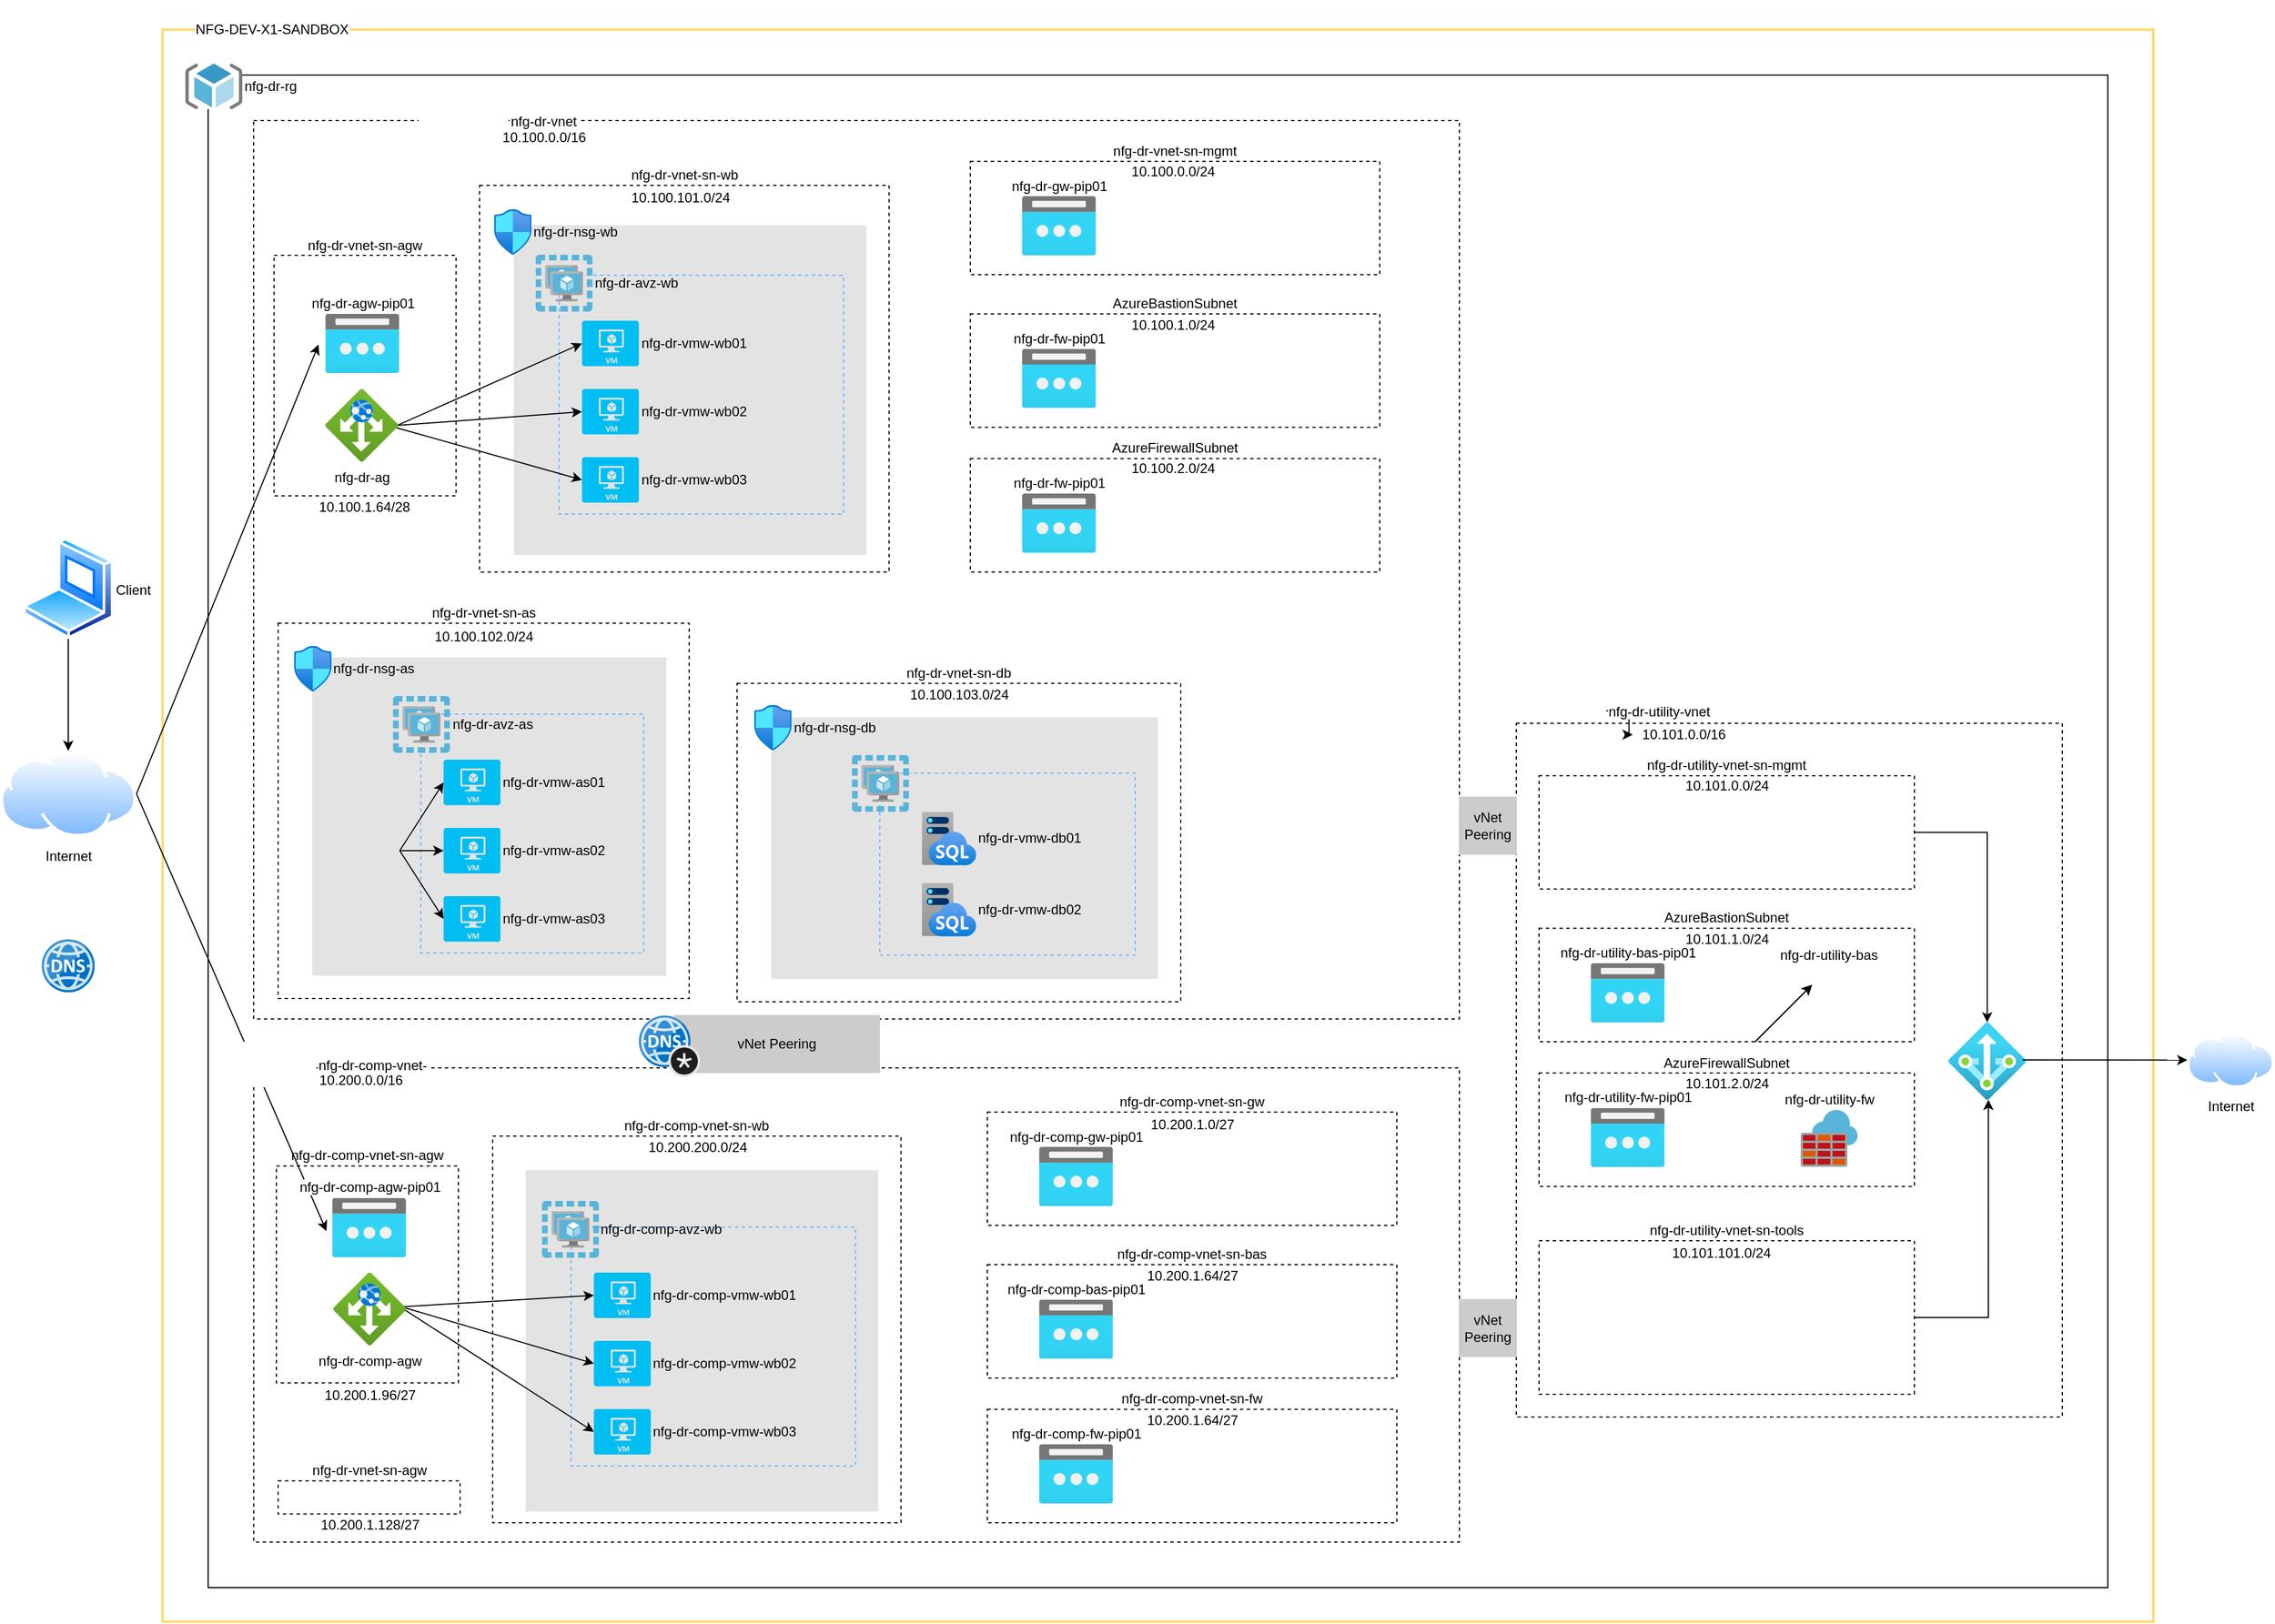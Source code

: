 <mxfile version="14.5.1" type="device" pages="6"><diagram id="-Hdd13XkDoodbVmJixwX" name="Infra Architecture"><mxGraphModel dx="1422" dy="1932" grid="1" gridSize="10" guides="1" tooltips="1" connect="1" arrows="1" fold="1" page="1" pageScale="1" pageWidth="850" pageHeight="1100" math="0" shadow="0"><root><mxCell id="0"/><mxCell id="1" parent="0"/><mxCell id="QXyQHqKJrSaqSW6rewIb-111" value="" style="rounded=0;whiteSpace=wrap;html=1;fillColor=none;strokeColor=#FFD966;strokeWidth=2;" parent="1" vertex="1"><mxGeometry x="160" width="1750" height="1400" as="geometry"/></mxCell><mxCell id="mYx7_Aq896V_YrkO14lE-4" value="" style="rounded=0;whiteSpace=wrap;html=1;fillColor=none;labelPosition=center;verticalLabelPosition=top;align=center;verticalAlign=bottom;spacingLeft=0;labelBackgroundColor=none;" parent="1" vertex="1"><mxGeometry x="200" y="40" width="1670" height="1330" as="geometry"/></mxCell><mxCell id="mYx7_Aq896V_YrkO14lE-5" value="" style="rounded=0;whiteSpace=wrap;html=1;fillColor=none;dashed=1;spacingTop=0;labelBackgroundColor=#ffffff;labelPosition=right;verticalLabelPosition=middle;align=left;verticalAlign=middle;" parent="1" vertex="1"><mxGeometry x="240" y="80" width="1060" height="790" as="geometry"/></mxCell><mxCell id="QXyQHqKJrSaqSW6rewIb-81" value="nfg-dr-vnet-sn-agw" style="rounded=0;whiteSpace=wrap;html=1;dashed=1;fillColor=none;noLabel=0;labelPosition=center;verticalLabelPosition=top;align=center;verticalAlign=bottom;" parent="1" vertex="1"><mxGeometry x="257.91" y="198.54" width="160" height="211.46" as="geometry"/></mxCell><mxCell id="QXyQHqKJrSaqSW6rewIb-12" value="" style="rounded=0;whiteSpace=wrap;html=1;fillColor=none;dashed=1;spacingTop=0;labelBackgroundColor=#ffffff;labelPosition=right;verticalLabelPosition=middle;align=left;verticalAlign=middle;" parent="1" vertex="1"><mxGeometry x="240.09" y="913" width="1059.91" height="417" as="geometry"/></mxCell><mxCell id="QXyQHqKJrSaqSW6rewIb-57" value="nfg-dr-comp-vnet-sn-agw" style="rounded=0;whiteSpace=wrap;html=1;dashed=1;fillColor=none;noLabel=0;labelPosition=center;verticalLabelPosition=top;align=center;verticalAlign=bottom;" parent="1" vertex="1"><mxGeometry x="260" y="999.27" width="160" height="190.73" as="geometry"/></mxCell><mxCell id="mYx7_Aq896V_YrkO14lE-1" value="Client" style="aspect=fixed;perimeter=ellipsePerimeter;html=1;align=left;shadow=0;dashed=0;spacingTop=3;image;image=img/lib/active_directory/laptop_client.svg;labelPosition=right;verticalLabelPosition=middle;verticalAlign=middle;" parent="1" vertex="1"><mxGeometry x="37" y="446.85" width="80" height="88.89" as="geometry"/></mxCell><mxCell id="mYx7_Aq896V_YrkO14lE-2" value="Internet" style="aspect=fixed;perimeter=ellipsePerimeter;html=1;align=center;shadow=0;dashed=0;spacingTop=3;image;image=img/lib/active_directory/internet_cloud.svg;" parent="1" vertex="1"><mxGeometry x="17" y="634.25" width="120" height="75.6" as="geometry"/></mxCell><mxCell id="mYx7_Aq896V_YrkO14lE-7" value="nfg-dr-vnet-sn-wb" style="rounded=0;whiteSpace=wrap;html=1;dashed=1;fillColor=none;noLabel=0;labelPosition=center;verticalLabelPosition=top;align=center;verticalAlign=bottom;" parent="1" vertex="1"><mxGeometry x="438.63" y="137" width="360" height="340" as="geometry"/></mxCell><mxCell id="mYx7_Aq896V_YrkO14lE-8" value="nfg-dr-vnet-sn-as" style="rounded=0;whiteSpace=wrap;html=1;dashed=1;fillColor=none;noLabel=0;labelPosition=center;verticalLabelPosition=top;align=center;verticalAlign=bottom;" parent="1" vertex="1"><mxGeometry x="261.5" y="522" width="361.37" height="330" as="geometry"/></mxCell><mxCell id="mYx7_Aq896V_YrkO14lE-10" value="" style="rounded=0;whiteSpace=wrap;html=1;strokeColor=none;fillColor=#E3E3E3;labelPosition=center;verticalLabelPosition=top;align=center;verticalAlign=bottom;spacingTop=21;" parent="1" vertex="1"><mxGeometry x="468.63" y="172" width="310" height="290" as="geometry"/></mxCell><mxCell id="mYx7_Aq896V_YrkO14lE-11" value="&lt;span&gt;nfg-dr-nsg-wb&lt;/span&gt;" style="aspect=fixed;html=1;points=[];align=left;image;fontSize=12;image=img/lib/azure2/networking/Network_Security_Groups.svg;fillColor=#E3E3E3;labelBackgroundColor=none;labelPosition=right;verticalLabelPosition=middle;verticalAlign=middle;" parent="1" vertex="1"><mxGeometry x="451.38" y="158" width="32.94" height="40" as="geometry"/></mxCell><mxCell id="mYx7_Aq896V_YrkO14lE-14" value="&lt;span style=&quot;text-align: center ; background-color: rgb(248 , 249 , 250)&quot;&gt;nfg-dr-rg&lt;/span&gt;" style="aspect=fixed;html=1;points=[];align=left;image;fontSize=12;image=img/lib/mscae/ResourceGroup.svg;fillColor=#E3E3E3;imageBackground=#FFFFFF;labelPosition=right;verticalLabelPosition=middle;verticalAlign=middle;" parent="1" vertex="1"><mxGeometry x="180" y="30" width="50" height="40" as="geometry"/></mxCell><mxCell id="mYx7_Aq896V_YrkO14lE-15" value="" style="rounded=0;whiteSpace=wrap;html=1;strokeColor=none;fillColor=#E3E3E3;labelPosition=center;verticalLabelPosition=top;align=center;verticalAlign=bottom;spacingTop=21;" parent="1" vertex="1"><mxGeometry x="291.5" y="552" width="311.37" height="280" as="geometry"/></mxCell><mxCell id="mYx7_Aq896V_YrkO14lE-16" value="&lt;span&gt;nfg-dr-nsg-as&lt;/span&gt;" style="aspect=fixed;html=1;points=[];align=left;image;fontSize=12;image=img/lib/azure2/networking/Network_Security_Groups.svg;fillColor=#E3E3E3;labelBackgroundColor=none;labelPosition=right;verticalLabelPosition=middle;verticalAlign=middle;" parent="1" vertex="1"><mxGeometry x="275.5" y="542" width="32.94" height="40" as="geometry"/></mxCell><mxCell id="mYx7_Aq896V_YrkO14lE-19" value="" style="endArrow=classic;html=1;exitX=0.5;exitY=1;exitDx=0;exitDy=0;entryX=0.5;entryY=0;entryDx=0;entryDy=0;" parent="1" source="mYx7_Aq896V_YrkO14lE-1" target="mYx7_Aq896V_YrkO14lE-2" edge="1"><mxGeometry width="50" height="50" relative="1" as="geometry"><mxPoint x="47" y="311.29" as="sourcePoint"/><mxPoint x="97" y="261.29" as="targetPoint"/></mxGeometry></mxCell><mxCell id="mYx7_Aq896V_YrkO14lE-32" value="" style="rounded=0;whiteSpace=wrap;html=1;fillColor=#E3E3E3;labelPosition=center;verticalLabelPosition=top;align=center;verticalAlign=bottom;dashed=1;strokeColor=#66B2FF;" parent="1" vertex="1"><mxGeometry x="508.63" y="216" width="250" height="210" as="geometry"/></mxCell><mxCell id="mYx7_Aq896V_YrkO14lE-34" value="nfg-dr-vmw-wb01" style="verticalLabelPosition=middle;html=1;verticalAlign=middle;align=left;strokeColor=none;fillColor=#00BEF2;shape=mxgraph.azure.virtual_machine;labelPosition=right;" parent="1" vertex="1"><mxGeometry x="528.63" y="256" width="50" height="40" as="geometry"/></mxCell><mxCell id="mYx7_Aq896V_YrkO14lE-35" value="nfg-dr-vmw-wb02" style="verticalLabelPosition=middle;html=1;verticalAlign=middle;align=left;strokeColor=none;fillColor=#00BEF2;shape=mxgraph.azure.virtual_machine;labelPosition=right;" parent="1" vertex="1"><mxGeometry x="528.63" y="316" width="50" height="40" as="geometry"/></mxCell><mxCell id="mYx7_Aq896V_YrkO14lE-36" value="nfg-dr-vmw-wb03" style="verticalLabelPosition=middle;html=1;verticalAlign=middle;align=left;strokeColor=none;fillColor=#00BEF2;shape=mxgraph.azure.virtual_machine;labelPosition=right;" parent="1" vertex="1"><mxGeometry x="528.63" y="376" width="50" height="40" as="geometry"/></mxCell><mxCell id="mYx7_Aq896V_YrkO14lE-42" value="" style="rounded=0;whiteSpace=wrap;html=1;fillColor=#E3E3E3;labelPosition=center;verticalLabelPosition=top;align=center;verticalAlign=bottom;strokeColor=#66B2FF;dashed=1;" parent="1" vertex="1"><mxGeometry x="386.94" y="602" width="195.93" height="210" as="geometry"/></mxCell><mxCell id="mYx7_Aq896V_YrkO14lE-44" value="nfg-dr-vmw-as01" style="verticalLabelPosition=middle;html=1;verticalAlign=middle;align=left;strokeColor=none;fillColor=#00BEF2;shape=mxgraph.azure.virtual_machine;labelPosition=right;" parent="1" vertex="1"><mxGeometry x="406.94" y="642" width="50" height="40" as="geometry"/></mxCell><mxCell id="mYx7_Aq896V_YrkO14lE-45" value="nfg-dr-vmw-as02" style="verticalLabelPosition=middle;html=1;verticalAlign=middle;align=left;strokeColor=none;fillColor=#00BEF2;shape=mxgraph.azure.virtual_machine;labelPosition=right;" parent="1" vertex="1"><mxGeometry x="406.94" y="702" width="50" height="40" as="geometry"/></mxCell><mxCell id="mYx7_Aq896V_YrkO14lE-46" value="nfg-dr-vmw-as03" style="verticalLabelPosition=middle;html=1;verticalAlign=middle;align=left;strokeColor=none;fillColor=#00BEF2;shape=mxgraph.azure.virtual_machine;labelPosition=right;" parent="1" vertex="1"><mxGeometry x="406.94" y="762" width="50" height="40" as="geometry"/></mxCell><mxCell id="mYx7_Aq896V_YrkO14lE-52" value="" style="shape=image;verticalLabelPosition=bottom;labelBackgroundColor=#ffffff;verticalAlign=top;aspect=fixed;imageAspect=0;image=https://th.bing.com/th/id/OIP.eFzAvW54Gytg6yjbbFUK2wAAAA?w=199&amp;h=110&amp;c=7&amp;o=5&amp;pid=1.7;" parent="1" vertex="1"><mxGeometry x="495.32" y="115.18" width="61.19" height="33.82" as="geometry"/></mxCell><mxCell id="mYx7_Aq896V_YrkO14lE-53" value="" style="shape=image;verticalLabelPosition=bottom;labelBackgroundColor=#ffffff;verticalAlign=top;aspect=fixed;imageAspect=0;image=https://th.bing.com/th/id/OIP.eFzAvW54Gytg6yjbbFUK2wAAAA?w=199&amp;h=110&amp;c=7&amp;o=5&amp;pid=1.7;" parent="1" vertex="1"><mxGeometry x="965.44" y="570" width="61.19" height="33.82" as="geometry"/></mxCell><mxCell id="mYx7_Aq896V_YrkO14lE-54" value="" style="shape=image;verticalLabelPosition=bottom;labelBackgroundColor=#ffffff;verticalAlign=top;aspect=fixed;imageAspect=0;image=https://th.bing.com/th/id/OIP.eFzAvW54Gytg6yjbbFUK2wAAAA?w=199&amp;h=110&amp;c=7&amp;o=5&amp;pid=1.7;" parent="1" vertex="1"><mxGeometry x="330.68" y="495.18" width="61.19" height="33.82" as="geometry"/></mxCell><mxCell id="mYx7_Aq896V_YrkO14lE-74" value="nfg-dr-vnet" style="shape=image;verticalLabelPosition=middle;labelBackgroundColor=#ffffff;verticalAlign=middle;aspect=fixed;imageAspect=0;image=https://workspace-guru.com/wp-content/uploads/2018/06/ConnectingAzureNetworksWithVPN.png;imageBackground=#ffffff;labelPosition=right;align=left;" parent="1" vertex="1"><mxGeometry x="385" y="60" width="79.09" height="40" as="geometry"/></mxCell><mxCell id="mYx7_Aq896V_YrkO14lE-80" value="" style="endArrow=classic;html=1;fontColor=#000000;entryX=0;entryY=0.5;entryDx=0;entryDy=0;entryPerimeter=0;exitX=0.969;exitY=0.531;exitDx=0;exitDy=0;exitPerimeter=0;" parent="1" source="mYx7_Aq896V_YrkO14lE-83" target="mYx7_Aq896V_YrkO14lE-36" edge="1"><mxGeometry width="50" height="50" relative="1" as="geometry"><mxPoint x="20.906" y="388.288" as="sourcePoint"/><mxPoint x="265.05" y="172" as="targetPoint"/></mxGeometry></mxCell><mxCell id="mYx7_Aq896V_YrkO14lE-81" value="" style="endArrow=classic;html=1;fontColor=#000000;entryX=0;entryY=0.5;entryDx=0;entryDy=0;entryPerimeter=0;exitX=1;exitY=0.5;exitDx=0;exitDy=0;exitPerimeter=0;" parent="1" source="mYx7_Aq896V_YrkO14lE-83" target="mYx7_Aq896V_YrkO14lE-35" edge="1"><mxGeometry width="50" height="50" relative="1" as="geometry"><mxPoint x="30.906" y="398.288" as="sourcePoint"/><mxPoint x="275.05" y="182" as="targetPoint"/></mxGeometry></mxCell><mxCell id="mYx7_Aq896V_YrkO14lE-82" value="" style="endArrow=classic;html=1;fontColor=#000000;entryX=0;entryY=0.5;entryDx=0;entryDy=0;entryPerimeter=0;exitX=0.953;exitY=0.516;exitDx=0;exitDy=0;exitPerimeter=0;" parent="1" source="mYx7_Aq896V_YrkO14lE-83" target="mYx7_Aq896V_YrkO14lE-34" edge="1"><mxGeometry width="50" height="50" relative="1" as="geometry"><mxPoint x="40.906" y="408.288" as="sourcePoint"/><mxPoint x="285.05" y="192" as="targetPoint"/></mxGeometry></mxCell><mxCell id="mYx7_Aq896V_YrkO14lE-83" value="nfg-dr-ag" style="aspect=fixed;html=1;points=[];align=center;image;fontSize=12;image=img/lib/azure2/networking/Application_Gateways.svg;fillColor=#E3E3E3;" parent="1" vertex="1"><mxGeometry x="303.0" y="316" width="64" height="64" as="geometry"/></mxCell><mxCell id="mYx7_Aq896V_YrkO14lE-84" value="nfg-dr-vnet-sn-db" style="rounded=0;whiteSpace=wrap;html=1;dashed=1;fillColor=none;noLabel=0;labelPosition=center;verticalLabelPosition=top;align=center;verticalAlign=bottom;" parent="1" vertex="1"><mxGeometry x="665" y="574.82" width="390" height="280" as="geometry"/></mxCell><mxCell id="mYx7_Aq896V_YrkO14lE-85" value="" style="rounded=0;whiteSpace=wrap;html=1;strokeColor=none;fillColor=#E3E3E3;labelPosition=center;verticalLabelPosition=top;align=center;verticalAlign=bottom;spacingTop=21;" parent="1" vertex="1"><mxGeometry x="695" y="604.82" width="340" height="230" as="geometry"/></mxCell><mxCell id="mYx7_Aq896V_YrkO14lE-87" value="" style="rounded=0;whiteSpace=wrap;html=1;fillColor=#E3E3E3;labelPosition=center;verticalLabelPosition=top;align=center;verticalAlign=bottom;strokeColor=#66B2FF;dashed=1;" parent="1" vertex="1"><mxGeometry x="790.44" y="653.82" width="224.56" height="160" as="geometry"/></mxCell><mxCell id="mYx7_Aq896V_YrkO14lE-91" value="" style="shape=image;verticalLabelPosition=bottom;labelBackgroundColor=#ffffff;verticalAlign=top;aspect=fixed;imageAspect=0;image=https://th.bing.com/th/id/OIP.eFzAvW54Gytg6yjbbFUK2wAAAA?w=199&amp;h=110&amp;c=7&amp;o=5&amp;pid=1.7;" parent="1" vertex="1"><mxGeometry x="715.4" y="550.0" width="61.19" height="33.82" as="geometry"/></mxCell><mxCell id="mYx7_Aq896V_YrkO14lE-96" value="" style="shape=image;verticalLabelPosition=bottom;labelBackgroundColor=#ffffff;verticalAlign=top;aspect=fixed;imageAspect=0;image=https://tea-security.com/mt-content/uploads/2019/06/azure-load-balancer-feature.png;" parent="1" vertex="1"><mxGeometry x="308.44" y="692" width="60" height="60" as="geometry"/></mxCell><mxCell id="mYx7_Aq896V_YrkO14lE-99" value="nfg-dr-agw-pip01" style="aspect=fixed;html=1;points=[];align=center;image;fontSize=12;image=img/lib/azure2/networking/Public_IP_Addresses.svg;fillColor=#E3E3E3;labelPosition=center;verticalLabelPosition=top;verticalAlign=bottom;" parent="1" vertex="1"><mxGeometry x="303" y="250.04" width="65" height="52" as="geometry"/></mxCell><mxCell id="TKVbTLM_1t7p5VipHQ9a-1" value="" style="endArrow=classic;html=1;fontColor=#000000;entryX=0;entryY=0.5;entryDx=0;entryDy=0;entryPerimeter=0;exitX=1;exitY=0.5;exitDx=0;exitDy=0;" parent="1" source="mYx7_Aq896V_YrkO14lE-96" target="mYx7_Aq896V_YrkO14lE-44" edge="1"><mxGeometry width="50" height="50" relative="1" as="geometry"><mxPoint x="460.91" y="705" as="sourcePoint"/><mxPoint x="510.91" y="655" as="targetPoint"/></mxGeometry></mxCell><mxCell id="TKVbTLM_1t7p5VipHQ9a-2" value="" style="endArrow=classic;html=1;fontColor=#000000;exitX=1;exitY=0.5;exitDx=0;exitDy=0;entryX=0;entryY=0.5;entryDx=0;entryDy=0;entryPerimeter=0;" parent="1" source="mYx7_Aq896V_YrkO14lE-96" target="mYx7_Aq896V_YrkO14lE-45" edge="1"><mxGeometry width="50" height="50" relative="1" as="geometry"><mxPoint x="900.91" y="885" as="sourcePoint"/><mxPoint x="950.91" y="835" as="targetPoint"/></mxGeometry></mxCell><mxCell id="TKVbTLM_1t7p5VipHQ9a-3" value="" style="endArrow=classic;html=1;fontColor=#000000;exitX=1;exitY=0.5;exitDx=0;exitDy=0;entryX=0;entryY=0.5;entryDx=0;entryDy=0;entryPerimeter=0;" parent="1" source="mYx7_Aq896V_YrkO14lE-96" target="mYx7_Aq896V_YrkO14lE-46" edge="1"><mxGeometry width="50" height="50" relative="1" as="geometry"><mxPoint x="890.91" y="845" as="sourcePoint"/><mxPoint x="940.91" y="795" as="targetPoint"/></mxGeometry></mxCell><mxCell id="mnE4cjfQ1VkY-rpZre18-6" value="nfg-dr-vmw-db01" style="aspect=fixed;html=1;points=[];align=left;image;fontSize=12;image=img/lib/azure2/databases/SQL_Managed_Instance.svg;dashed=1;labelBackgroundColor=none;strokeColor=#66B2FF;fillColor=#E3E3E3;labelPosition=right;verticalLabelPosition=middle;verticalAlign=middle;" parent="1" vertex="1"><mxGeometry x="827.5" y="687.82" width="47.73" height="47" as="geometry"/></mxCell><mxCell id="mnE4cjfQ1VkY-rpZre18-7" value="nfg-dr-vmw-db02" style="aspect=fixed;html=1;points=[];align=left;image;fontSize=12;image=img/lib/azure2/databases/SQL_Managed_Instance.svg;dashed=1;labelBackgroundColor=none;strokeColor=#66B2FF;fillColor=#E3E3E3;labelPosition=right;verticalLabelPosition=middle;verticalAlign=middle;" parent="1" vertex="1"><mxGeometry x="827.5" y="750.32" width="47.73" height="47" as="geometry"/></mxCell><mxCell id="TE8K_5xpxn7_w4iVXr6P-3" value="&lt;span style=&quot;font-family: &amp;#34;helvetica&amp;#34; ; text-align: center&quot;&gt;nfg-dr-avz-wb&lt;/span&gt;" style="aspect=fixed;html=1;points=[];align=left;image;fontSize=12;image=img/lib/mscae/Virtual_Machines_Availability_Set.svg;dashed=1;labelBackgroundColor=none;strokeColor=#66B2FF;fillColor=#E3E3E3;labelPosition=right;verticalLabelPosition=middle;verticalAlign=middle;" parent="1" vertex="1"><mxGeometry x="487.9" y="198" width="50" height="50" as="geometry"/></mxCell><mxCell id="TE8K_5xpxn7_w4iVXr6P-4" value="" style="aspect=fixed;html=1;points=[];align=left;image;fontSize=12;image=img/lib/mscae/Virtual_Machines_Availability_Set.svg;dashed=1;labelBackgroundColor=none;strokeColor=#66B2FF;fillColor=#E3E3E3;labelPosition=right;verticalLabelPosition=middle;verticalAlign=middle;" parent="1" vertex="1"><mxGeometry x="766.03" y="637.82" width="50" height="50" as="geometry"/></mxCell><mxCell id="TE8K_5xpxn7_w4iVXr6P-6" value="nfg-dr-avz-as" style="aspect=fixed;html=1;points=[];align=left;image;fontSize=12;image=img/lib/mscae/Virtual_Machines_Availability_Set.svg;dashed=1;labelBackgroundColor=none;strokeColor=#66B2FF;fillColor=#E3E3E3;labelPosition=right;verticalLabelPosition=middle;verticalAlign=middle;" parent="1" vertex="1"><mxGeometry x="362.53" y="586" width="50" height="50" as="geometry"/></mxCell><mxCell id="b6iwEZuxE_4YhjVSj8Yc-1" value="" style="endArrow=classic;html=1;exitX=1;exitY=0.5;exitDx=0;exitDy=0;entryX=-0.092;entryY=0.519;entryDx=0;entryDy=0;entryPerimeter=0;" parent="1" source="mYx7_Aq896V_YrkO14lE-2" target="mYx7_Aq896V_YrkO14lE-99" edge="1"><mxGeometry width="50" height="50" relative="1" as="geometry"><mxPoint x="260" y="440" as="sourcePoint"/><mxPoint x="310" y="390" as="targetPoint"/></mxGeometry></mxCell><mxCell id="b6iwEZuxE_4YhjVSj8Yc-3" value="" style="endArrow=classic;html=1;exitX=1;exitY=0.5;exitDx=0;exitDy=0;entryX=-0.077;entryY=0.558;entryDx=0;entryDy=0;entryPerimeter=0;" parent="1" source="mYx7_Aq896V_YrkO14lE-2" target="mYx7_Aq896V_YrkO14lE-20" edge="1"><mxGeometry width="50" height="50" relative="1" as="geometry"><mxPoint x="30" y="507.4" as="sourcePoint"/><mxPoint x="80" y="457.4" as="targetPoint"/></mxGeometry></mxCell><mxCell id="QXyQHqKJrSaqSW6rewIb-13" value="nfg-dr-comp-vnet-sn-wb" style="rounded=0;whiteSpace=wrap;html=1;dashed=1;fillColor=none;noLabel=0;labelPosition=center;verticalLabelPosition=top;align=center;verticalAlign=bottom;" parent="1" vertex="1"><mxGeometry x="450.09" y="973" width="359" height="340" as="geometry"/></mxCell><mxCell id="QXyQHqKJrSaqSW6rewIb-14" value="" style="rounded=0;whiteSpace=wrap;html=1;strokeColor=none;fillColor=#E3E3E3;labelPosition=center;verticalLabelPosition=top;align=center;verticalAlign=bottom;spacingTop=21;" parent="1" vertex="1"><mxGeometry x="479.09" y="1003" width="310" height="300" as="geometry"/></mxCell><mxCell id="QXyQHqKJrSaqSW6rewIb-15" value="" style="rounded=0;whiteSpace=wrap;html=1;fillColor=#E3E3E3;labelPosition=center;verticalLabelPosition=top;align=center;verticalAlign=bottom;strokeColor=#66B2FF;dashed=1;" parent="1" vertex="1"><mxGeometry x="519.09" y="1053" width="250" height="210" as="geometry"/></mxCell><mxCell id="QXyQHqKJrSaqSW6rewIb-16" value="nfg-dr-comp-vmw-wb01" style="verticalLabelPosition=middle;html=1;verticalAlign=middle;align=left;strokeColor=none;fillColor=#00BEF2;shape=mxgraph.azure.virtual_machine;labelPosition=right;" parent="1" vertex="1"><mxGeometry x="539.09" y="1093" width="50" height="40" as="geometry"/></mxCell><mxCell id="QXyQHqKJrSaqSW6rewIb-17" value="nfg-dr-comp-vmw-wb02" style="verticalLabelPosition=middle;html=1;verticalAlign=middle;align=left;strokeColor=none;fillColor=#00BEF2;shape=mxgraph.azure.virtual_machine;labelPosition=right;" parent="1" vertex="1"><mxGeometry x="539.09" y="1153" width="50" height="40" as="geometry"/></mxCell><mxCell id="QXyQHqKJrSaqSW6rewIb-18" value="nfg-dr-comp-vmw-wb03" style="verticalLabelPosition=middle;html=1;verticalAlign=middle;align=left;strokeColor=none;fillColor=#00BEF2;shape=mxgraph.azure.virtual_machine;labelPosition=right;" parent="1" vertex="1"><mxGeometry x="539.09" y="1213" width="50" height="40" as="geometry"/></mxCell><mxCell id="QXyQHqKJrSaqSW6rewIb-19" value="" style="shape=image;verticalLabelPosition=bottom;labelBackgroundColor=#ffffff;verticalAlign=top;aspect=fixed;imageAspect=0;image=https://th.bing.com/th/id/OIP.eFzAvW54Gytg6yjbbFUK2wAAAA?w=199&amp;h=110&amp;c=7&amp;o=5&amp;pid=1.7;" parent="1" vertex="1"><mxGeometry x="487.9" y="948.45" width="61.19" height="33.82" as="geometry"/></mxCell><mxCell id="QXyQHqKJrSaqSW6rewIb-21" value="nfg-dr-comp-avz-wb" style="aspect=fixed;html=1;points=[];align=left;image;fontSize=12;image=img/lib/mscae/Virtual_Machines_Availability_Set.svg;dashed=1;labelBackgroundColor=none;strokeColor=#66B2FF;fillColor=#E3E3E3;labelPosition=right;verticalLabelPosition=middle;verticalAlign=middle;" parent="1" vertex="1"><mxGeometry x="493.49" y="1030" width="50" height="50" as="geometry"/></mxCell><mxCell id="QXyQHqKJrSaqSW6rewIb-23" value="" style="endArrow=classic;html=1;fontColor=#000000;entryX=0;entryY=0.5;entryDx=0;entryDy=0;entryPerimeter=0;exitX=0.953;exitY=0.469;exitDx=0;exitDy=0;exitPerimeter=0;" parent="1" source="QXyQHqKJrSaqSW6rewIb-22" edge="1"><mxGeometry width="50" height="50" relative="1" as="geometry"><mxPoint x="579.09" y="1423" as="sourcePoint"/><mxPoint x="539.09" y="1113" as="targetPoint"/></mxGeometry></mxCell><mxCell id="QXyQHqKJrSaqSW6rewIb-24" value="" style="endArrow=classic;html=1;fontColor=#000000;entryX=0;entryY=0.5;entryDx=0;entryDy=0;entryPerimeter=0;exitX=0.984;exitY=0.484;exitDx=0;exitDy=0;exitPerimeter=0;" parent="1" source="QXyQHqKJrSaqSW6rewIb-22" edge="1"><mxGeometry width="50" height="50" relative="1" as="geometry"><mxPoint x="579.09" y="1423" as="sourcePoint"/><mxPoint x="539.09" y="1173" as="targetPoint"/></mxGeometry></mxCell><mxCell id="QXyQHqKJrSaqSW6rewIb-25" value="" style="endArrow=classic;html=1;fontColor=#000000;entryX=0;entryY=0.5;entryDx=0;entryDy=0;entryPerimeter=0;exitX=0.938;exitY=0.484;exitDx=0;exitDy=0;exitPerimeter=0;" parent="1" source="QXyQHqKJrSaqSW6rewIb-22" edge="1"><mxGeometry width="50" height="50" relative="1" as="geometry"><mxPoint x="579.09" y="1423" as="sourcePoint"/><mxPoint x="539.09" y="1233" as="targetPoint"/></mxGeometry></mxCell><mxCell id="QXyQHqKJrSaqSW6rewIb-20" value="nfg-dr-comp-vnet-" style="shape=image;verticalLabelPosition=middle;labelBackgroundColor=#ffffff;verticalAlign=middle;aspect=fixed;imageAspect=0;image=https://workspace-guru.com/wp-content/uploads/2018/06/ConnectingAzureNetworksWithVPN.png;imageBackground=#ffffff;labelPosition=right;align=left;" parent="1" vertex="1"><mxGeometry x="216" y="890" width="79.09" height="40" as="geometry"/></mxCell><mxCell id="QXyQHqKJrSaqSW6rewIb-22" value="nfg-dr-comp-agw" style="aspect=fixed;html=1;points=[];align=center;image;fontSize=12;image=img/lib/azure2/networking/Application_Gateways.svg;fillColor=#E3E3E3;labelPosition=center;verticalLabelPosition=bottom;verticalAlign=top;" parent="1" vertex="1"><mxGeometry x="310" y="1093" width="64" height="64" as="geometry"/></mxCell><mxCell id="QXyQHqKJrSaqSW6rewIb-54" value="nfg-dr-comp-vnet-sn-gw" style="rounded=0;whiteSpace=wrap;html=1;dashed=1;fillColor=none;noLabel=0;labelPosition=center;verticalLabelPosition=top;align=center;verticalAlign=bottom;" parent="1" vertex="1"><mxGeometry x="885" y="951.82" width="360" height="99.73" as="geometry"/></mxCell><mxCell id="QXyQHqKJrSaqSW6rewIb-55" value="" style="shape=image;verticalLabelPosition=bottom;labelBackgroundColor=#ffffff;verticalAlign=top;aspect=fixed;imageAspect=0;image=https://th.bing.com/th/id/OIP.eFzAvW54Gytg6yjbbFUK2wAAAA?w=199&amp;h=110&amp;c=7&amp;o=5&amp;pid=1.7;" parent="1" vertex="1"><mxGeometry x="941.69" y="930" width="61.19" height="33.82" as="geometry"/></mxCell><mxCell id="mYx7_Aq896V_YrkO14lE-20" value="nfg-dr-comp-agw-pip01" style="aspect=fixed;html=1;points=[];align=center;image;fontSize=12;image=img/lib/azure2/networking/Public_IP_Addresses.svg;fillColor=#E3E3E3;labelPosition=center;verticalLabelPosition=top;verticalAlign=bottom;" parent="1" vertex="1"><mxGeometry x="309" y="1027.45" width="65" height="52" as="geometry"/></mxCell><mxCell id="QXyQHqKJrSaqSW6rewIb-58" value="" style="shape=image;verticalLabelPosition=top;labelBackgroundColor=#ffffff;verticalAlign=bottom;aspect=fixed;imageAspect=0;image=https://th.bing.com/th/id/OIP.eFzAvW54Gytg6yjbbFUK2wAAAA?w=199&amp;h=110&amp;c=7&amp;o=5&amp;pid=1.7;labelPosition=center;align=center;" parent="1" vertex="1"><mxGeometry x="310.91" y="948.45" width="61.19" height="33.82" as="geometry"/></mxCell><mxCell id="QXyQHqKJrSaqSW6rewIb-59" value="nfg-dr-comp-gw-pip01" style="aspect=fixed;html=1;points=[];align=center;image;fontSize=12;image=img/lib/azure2/networking/Public_IP_Addresses.svg;fillColor=#E3E3E3;labelPosition=center;verticalLabelPosition=top;verticalAlign=bottom;" parent="1" vertex="1"><mxGeometry x="930.44" y="982.55" width="65" height="52" as="geometry"/></mxCell><mxCell id="QXyQHqKJrSaqSW6rewIb-62" value="nfg-dr-comp-vnet-sn-bas" style="rounded=0;whiteSpace=wrap;html=1;dashed=1;fillColor=none;noLabel=0;labelPosition=center;verticalLabelPosition=top;align=center;verticalAlign=bottom;" parent="1" vertex="1"><mxGeometry x="885" y="1086.04" width="360" height="99.73" as="geometry"/></mxCell><mxCell id="QXyQHqKJrSaqSW6rewIb-63" value="" style="shape=image;verticalLabelPosition=bottom;labelBackgroundColor=#ffffff;verticalAlign=top;aspect=fixed;imageAspect=0;image=https://th.bing.com/th/id/OIP.eFzAvW54Gytg6yjbbFUK2wAAAA?w=199&amp;h=110&amp;c=7&amp;o=5&amp;pid=1.7;" parent="1" vertex="1"><mxGeometry x="941.69" y="1064.22" width="61.19" height="33.82" as="geometry"/></mxCell><mxCell id="QXyQHqKJrSaqSW6rewIb-64" value="nfg-dr-comp-bas-pip01" style="aspect=fixed;html=1;points=[];align=center;image;fontSize=12;image=img/lib/azure2/networking/Public_IP_Addresses.svg;fillColor=#E3E3E3;labelPosition=center;verticalLabelPosition=top;verticalAlign=bottom;" parent="1" vertex="1"><mxGeometry x="930.44" y="1116.77" width="65" height="52" as="geometry"/></mxCell><mxCell id="QXyQHqKJrSaqSW6rewIb-65" value="nfg-dr-comp-vnet-sn-fw" style="rounded=0;whiteSpace=wrap;html=1;dashed=1;fillColor=none;noLabel=0;labelPosition=center;verticalLabelPosition=top;align=center;verticalAlign=bottom;" parent="1" vertex="1"><mxGeometry x="885" y="1213.27" width="360" height="99.73" as="geometry"/></mxCell><mxCell id="QXyQHqKJrSaqSW6rewIb-66" value="" style="shape=image;verticalLabelPosition=bottom;labelBackgroundColor=#ffffff;verticalAlign=top;aspect=fixed;imageAspect=0;image=https://th.bing.com/th/id/OIP.eFzAvW54Gytg6yjbbFUK2wAAAA?w=199&amp;h=110&amp;c=7&amp;o=5&amp;pid=1.7;" parent="1" vertex="1"><mxGeometry x="941.69" y="1191.45" width="61.19" height="33.82" as="geometry"/></mxCell><mxCell id="QXyQHqKJrSaqSW6rewIb-67" value="nfg-dr-comp-fw-pip01" style="aspect=fixed;html=1;points=[];align=center;image;fontSize=12;image=img/lib/azure2/networking/Public_IP_Addresses.svg;fillColor=#E3E3E3;labelPosition=center;verticalLabelPosition=top;verticalAlign=bottom;" parent="1" vertex="1"><mxGeometry x="930.44" y="1244" width="65" height="52" as="geometry"/></mxCell><mxCell id="QXyQHqKJrSaqSW6rewIb-68" value="nfg-dr-vnet-sn-mgmt" style="rounded=0;whiteSpace=wrap;html=1;dashed=1;fillColor=none;noLabel=0;labelPosition=center;verticalLabelPosition=top;align=center;verticalAlign=bottom;" parent="1" vertex="1"><mxGeometry x="870" y="115.82" width="360" height="99.73" as="geometry"/></mxCell><mxCell id="QXyQHqKJrSaqSW6rewIb-69" value="" style="shape=image;verticalLabelPosition=bottom;labelBackgroundColor=#ffffff;verticalAlign=top;aspect=fixed;imageAspect=0;image=https://th.bing.com/th/id/OIP.eFzAvW54Gytg6yjbbFUK2wAAAA?w=199&amp;h=110&amp;c=7&amp;o=5&amp;pid=1.7;" parent="1" vertex="1"><mxGeometry x="906.69" y="94" width="61.19" height="33.82" as="geometry"/></mxCell><mxCell id="QXyQHqKJrSaqSW6rewIb-70" value="nfg-dr-gw-pip01" style="aspect=fixed;html=1;points=[];align=center;image;fontSize=12;image=img/lib/azure2/networking/Public_IP_Addresses.svg;fillColor=#E3E3E3;labelPosition=center;verticalLabelPosition=top;verticalAlign=bottom;" parent="1" vertex="1"><mxGeometry x="915.44" y="146.55" width="65" height="52" as="geometry"/></mxCell><mxCell id="QXyQHqKJrSaqSW6rewIb-71" value="AzureBastionSubnet" style="rounded=0;whiteSpace=wrap;html=1;dashed=1;fillColor=none;noLabel=0;labelPosition=center;verticalLabelPosition=top;align=center;verticalAlign=bottom;" parent="1" vertex="1"><mxGeometry x="870" y="250.04" width="360" height="99.73" as="geometry"/></mxCell><mxCell id="QXyQHqKJrSaqSW6rewIb-72" value="" style="shape=image;verticalLabelPosition=bottom;labelBackgroundColor=#ffffff;verticalAlign=top;aspect=fixed;imageAspect=0;image=https://th.bing.com/th/id/OIP.eFzAvW54Gytg6yjbbFUK2wAAAA?w=199&amp;h=110&amp;c=7&amp;o=5&amp;pid=1.7;" parent="1" vertex="1"><mxGeometry x="908.69" y="228.22" width="61.19" height="33.82" as="geometry"/></mxCell><mxCell id="QXyQHqKJrSaqSW6rewIb-73" value="nfg-dr-fw-pip01" style="aspect=fixed;html=1;points=[];align=center;image;fontSize=12;image=img/lib/azure2/networking/Public_IP_Addresses.svg;fillColor=#E3E3E3;labelPosition=center;verticalLabelPosition=top;verticalAlign=bottom;" parent="1" vertex="1"><mxGeometry x="915.44" y="280.77" width="65" height="52" as="geometry"/></mxCell><mxCell id="QXyQHqKJrSaqSW6rewIb-74" value="AzureFirewallSubnet" style="rounded=0;whiteSpace=wrap;html=1;dashed=1;fillColor=none;noLabel=0;labelPosition=center;verticalLabelPosition=top;align=center;verticalAlign=bottom;" parent="1" vertex="1"><mxGeometry x="870" y="377.27" width="360" height="99.73" as="geometry"/></mxCell><mxCell id="QXyQHqKJrSaqSW6rewIb-75" value="" style="shape=image;verticalLabelPosition=bottom;labelBackgroundColor=#ffffff;verticalAlign=top;aspect=fixed;imageAspect=0;image=https://th.bing.com/th/id/OIP.eFzAvW54Gytg6yjbbFUK2wAAAA?w=199&amp;h=110&amp;c=7&amp;o=5&amp;pid=1.7;" parent="1" vertex="1"><mxGeometry x="906.69" y="355.45" width="61.19" height="33.82" as="geometry"/></mxCell><mxCell id="QXyQHqKJrSaqSW6rewIb-76" value="nfg-dr-fw-pip01" style="aspect=fixed;html=1;points=[];align=center;image;fontSize=12;image=img/lib/azure2/networking/Public_IP_Addresses.svg;fillColor=#E3E3E3;labelPosition=center;verticalLabelPosition=top;verticalAlign=bottom;" parent="1" vertex="1"><mxGeometry x="915.44" y="408" width="65" height="52" as="geometry"/></mxCell><mxCell id="QXyQHqKJrSaqSW6rewIb-80" value="" style="shape=image;verticalLabelPosition=bottom;labelBackgroundColor=#ffffff;verticalAlign=top;aspect=fixed;imageAspect=0;image=http://code.benco.io/icon-collection/azure-icons/Application-Security-Groups.svg;" parent="1" vertex="1"><mxGeometry x="720.91" y="940.36" width="50" height="50" as="geometry"/></mxCell><mxCell id="QXyQHqKJrSaqSW6rewIb-82" value="" style="shape=image;verticalLabelPosition=top;labelBackgroundColor=#ffffff;verticalAlign=bottom;aspect=fixed;imageAspect=0;image=https://th.bing.com/th/id/OIP.eFzAvW54Gytg6yjbbFUK2wAAAA?w=199&amp;h=110&amp;c=7&amp;o=5&amp;pid=1.7;labelPosition=center;align=center;" parent="1" vertex="1"><mxGeometry x="308.82" y="147.72" width="61.19" height="33.82" as="geometry"/></mxCell><mxCell id="QXyQHqKJrSaqSW6rewIb-84" value="&lt;span&gt;nfg-dr-nsg-db&lt;/span&gt;" style="aspect=fixed;html=1;points=[];align=left;image;fontSize=12;image=img/lib/azure2/networking/Network_Security_Groups.svg;fillColor=#E3E3E3;labelBackgroundColor=none;labelPosition=right;verticalLabelPosition=middle;verticalAlign=middle;" parent="1" vertex="1"><mxGeometry x="680" y="593.82" width="32.94" height="40" as="geometry"/></mxCell><mxCell id="QXyQHqKJrSaqSW6rewIb-86" value="10.100.0.0/16" style="text;html=1;align=center;verticalAlign=middle;resizable=0;points=[];autosize=1;" parent="1" vertex="1"><mxGeometry x="449.94" y="85" width="90" height="20" as="geometry"/></mxCell><mxCell id="QXyQHqKJrSaqSW6rewIb-87" value="10.200.0.0/16" style="text;html=1;align=center;verticalAlign=middle;resizable=0;points=[];autosize=1;" parent="1" vertex="1"><mxGeometry x="289" y="914" width="90" height="20" as="geometry"/></mxCell><mxCell id="QXyQHqKJrSaqSW6rewIb-88" value="10.200.1.96/27" style="text;html=1;align=center;verticalAlign=middle;resizable=0;points=[];autosize=1;" parent="1" vertex="1"><mxGeometry x="292" y="1191.45" width="100" height="20" as="geometry"/></mxCell><mxCell id="QXyQHqKJrSaqSW6rewIb-89" value="10.200.200.0/24" style="text;html=1;align=center;verticalAlign=middle;resizable=0;points=[];autosize=1;" parent="1" vertex="1"><mxGeometry x="579.59" y="973" width="100" height="20" as="geometry"/></mxCell><mxCell id="QXyQHqKJrSaqSW6rewIb-90" value="10.200.1.64/27" style="text;html=1;align=center;verticalAlign=middle;resizable=0;points=[];autosize=1;" parent="1" vertex="1"><mxGeometry x="1015" y="1213" width="100" height="20" as="geometry"/></mxCell><mxCell id="QXyQHqKJrSaqSW6rewIb-91" value="10.200.1.64/27" style="text;html=1;align=center;verticalAlign=middle;resizable=0;points=[];autosize=1;" parent="1" vertex="1"><mxGeometry x="1015" y="1086.04" width="100" height="20" as="geometry"/></mxCell><mxCell id="QXyQHqKJrSaqSW6rewIb-92" value="10.200.1.0/27" style="text;html=1;align=center;verticalAlign=middle;resizable=0;points=[];autosize=1;" parent="1" vertex="1"><mxGeometry x="1020" y="953" width="90" height="20" as="geometry"/></mxCell><mxCell id="QXyQHqKJrSaqSW6rewIb-93" value="10.100.101.0/24" style="text;html=1;align=center;verticalAlign=middle;resizable=0;points=[];autosize=1;" parent="1" vertex="1"><mxGeometry x="565" y="138" width="100" height="20" as="geometry"/></mxCell><mxCell id="QXyQHqKJrSaqSW6rewIb-94" value="10.100.1.64/28" style="text;html=1;align=center;verticalAlign=middle;resizable=0;points=[];autosize=1;" parent="1" vertex="1"><mxGeometry x="287" y="410" width="100" height="20" as="geometry"/></mxCell><mxCell id="QXyQHqKJrSaqSW6rewIb-95" value="10.100.103.0/24" style="text;html=1;align=center;verticalAlign=middle;resizable=0;points=[];autosize=1;" parent="1" vertex="1"><mxGeometry x="810" y="574.82" width="100" height="20" as="geometry"/></mxCell><mxCell id="QXyQHqKJrSaqSW6rewIb-96" value="10.100.102.0/24" style="text;html=1;align=center;verticalAlign=middle;resizable=0;points=[];autosize=1;" parent="1" vertex="1"><mxGeometry x="391.5" y="523.59" width="100" height="20" as="geometry"/></mxCell><mxCell id="QXyQHqKJrSaqSW6rewIb-97" value="10.100.2.0/24" style="text;html=1;align=center;verticalAlign=middle;resizable=0;points=[];autosize=1;" parent="1" vertex="1"><mxGeometry x="1002.88" y="376" width="90" height="20" as="geometry"/></mxCell><mxCell id="QXyQHqKJrSaqSW6rewIb-98" value="10.100.1.0/24" style="text;html=1;align=center;verticalAlign=middle;resizable=0;points=[];autosize=1;" parent="1" vertex="1"><mxGeometry x="1002.88" y="250.04" width="90" height="20" as="geometry"/></mxCell><mxCell id="QXyQHqKJrSaqSW6rewIb-99" value="10.100.0.0/24" style="text;html=1;align=center;verticalAlign=middle;resizable=0;points=[];autosize=1;" parent="1" vertex="1"><mxGeometry x="1002.88" y="115" width="90" height="20" as="geometry"/></mxCell><mxCell id="QXyQHqKJrSaqSW6rewIb-103" value="nfg-dr-vnet-sn-agw" style="rounded=0;whiteSpace=wrap;html=1;dashed=1;fillColor=none;noLabel=0;labelPosition=center;verticalLabelPosition=top;align=center;verticalAlign=bottom;" parent="1" vertex="1"><mxGeometry x="261.5" y="1276.09" width="160" height="29.18" as="geometry"/></mxCell><mxCell id="QXyQHqKJrSaqSW6rewIb-104" value="" style="shape=image;verticalLabelPosition=top;labelBackgroundColor=#ffffff;verticalAlign=bottom;aspect=fixed;imageAspect=0;image=https://th.bing.com/th/id/OIP.eFzAvW54Gytg6yjbbFUK2wAAAA?w=199&amp;h=110&amp;c=7&amp;o=5&amp;pid=1.7;labelPosition=center;align=center;" parent="1" vertex="1"><mxGeometry x="312.41" y="1225.27" width="61.19" height="33.82" as="geometry"/></mxCell><mxCell id="QXyQHqKJrSaqSW6rewIb-105" value="10.200.1.128/27" style="text;html=1;align=center;verticalAlign=middle;resizable=0;points=[];autosize=1;" parent="1" vertex="1"><mxGeometry x="291.5" y="1305.27" width="100" height="20" as="geometry"/></mxCell><mxCell id="QXyQHqKJrSaqSW6rewIb-109" value="" style="aspect=fixed;html=1;points=[];align=center;image;fontSize=12;image=img/lib/mscae/DNS.svg;" parent="1" vertex="1"><mxGeometry x="53.71" y="800" width="46.59" height="46.59" as="geometry"/></mxCell><mxCell id="QXyQHqKJrSaqSW6rewIb-112" value="NFG-DEV-X1-SANDBOX" style="shape=image;verticalLabelPosition=middle;labelBackgroundColor=#ffffff;verticalAlign=middle;aspect=fixed;imageAspect=0;image=http://code.benco.io/icon-collection/azure-icons/Subscriptions.svg;labelPosition=right;align=left;" parent="1" vertex="1"><mxGeometry x="137" y="-26" width="50" height="50" as="geometry"/></mxCell><mxCell id="QXyQHqKJrSaqSW6rewIb-114" value="vNet Peering" style="rounded=0;whiteSpace=wrap;html=1;strokeColor=#CCCCCC;fillColor=#CCCCCC;" parent="1" vertex="1"><mxGeometry x="610" y="867" width="180" height="50" as="geometry"/></mxCell><mxCell id="QXyQHqKJrSaqSW6rewIb-108" value="" style="aspect=fixed;html=1;points=[];align=center;image;fontSize=12;image=img/lib/mscae/DNS_Private_Zones.svg;" parent="1" vertex="1"><mxGeometry x="578.63" y="867.0" width="54" height="54" as="geometry"/></mxCell><mxCell id="CVLycozJ7jyWA2raM_mN-24" value="" style="edgeStyle=orthogonalEdgeStyle;rounded=0;orthogonalLoop=1;jettySize=auto;html=1;" edge="1" parent="1" source="CVLycozJ7jyWA2raM_mN-2" target="CVLycozJ7jyWA2raM_mN-4"><mxGeometry relative="1" as="geometry"/></mxCell><mxCell id="CVLycozJ7jyWA2raM_mN-2" value="nfg-dr-utility-vnet" style="shape=image;verticalLabelPosition=middle;labelBackgroundColor=#ffffff;verticalAlign=middle;aspect=fixed;imageAspect=0;image=https://workspace-guru.com/wp-content/uploads/2018/06/ConnectingAzureNetworksWithVPN.png;imageBackground=#ffffff;labelPosition=right;align=left;" vertex="1" parent="1"><mxGeometry x="1350" y="579" width="79.09" height="40" as="geometry"/></mxCell><mxCell id="CVLycozJ7jyWA2raM_mN-1" value="" style="rounded=0;whiteSpace=wrap;html=1;fillColor=none;dashed=1;spacingTop=0;labelBackgroundColor=#ffffff;labelPosition=right;verticalLabelPosition=middle;align=left;verticalAlign=middle;" vertex="1" parent="1"><mxGeometry x="1350" y="610" width="480" height="610" as="geometry"/></mxCell><mxCell id="CVLycozJ7jyWA2raM_mN-4" value="10.101.0.0/16" style="text;html=1;align=center;verticalAlign=middle;resizable=0;points=[];autosize=1;" vertex="1" parent="1"><mxGeometry x="1452.41" y="610" width="90" height="20" as="geometry"/></mxCell><mxCell id="CVLycozJ7jyWA2raM_mN-5" value="vNet Peering" style="rounded=0;whiteSpace=wrap;html=1;strokeColor=#CCCCCC;fillColor=#CCCCCC;" vertex="1" parent="1"><mxGeometry x="1300" y="1116.77" width="50" height="50" as="geometry"/></mxCell><mxCell id="CVLycozJ7jyWA2raM_mN-6" value="vNet Peering" style="rounded=0;whiteSpace=wrap;html=1;strokeColor=#CCCCCC;fillColor=#CCCCCC;" vertex="1" parent="1"><mxGeometry x="1300" y="675" width="50" height="50" as="geometry"/></mxCell><mxCell id="CVLycozJ7jyWA2raM_mN-33" style="edgeStyle=orthogonalEdgeStyle;rounded=0;orthogonalLoop=1;jettySize=auto;html=1;exitX=1;exitY=0.5;exitDx=0;exitDy=0;" edge="1" parent="1" source="CVLycozJ7jyWA2raM_mN-9" target="CVLycozJ7jyWA2raM_mN-31"><mxGeometry relative="1" as="geometry"/></mxCell><mxCell id="CVLycozJ7jyWA2raM_mN-9" value="nfg-dr-utility-vnet-sn-mgmt" style="rounded=0;whiteSpace=wrap;html=1;dashed=1;fillColor=none;noLabel=0;labelPosition=center;verticalLabelPosition=top;align=center;verticalAlign=bottom;" vertex="1" parent="1"><mxGeometry x="1370" y="656.07" width="330" height="99.73" as="geometry"/></mxCell><mxCell id="CVLycozJ7jyWA2raM_mN-10" value="" style="shape=image;verticalLabelPosition=bottom;labelBackgroundColor=#ffffff;verticalAlign=top;aspect=fixed;imageAspect=0;image=https://th.bing.com/th/id/OIP.eFzAvW54Gytg6yjbbFUK2wAAAA?w=199&amp;h=110&amp;c=7&amp;o=5&amp;pid=1.7;" vertex="1" parent="1"><mxGeometry x="1358.95" y="634.25" width="61.19" height="33.82" as="geometry"/></mxCell><mxCell id="CVLycozJ7jyWA2raM_mN-12" value="AzureBastionSubnet" style="rounded=0;whiteSpace=wrap;html=1;dashed=1;fillColor=none;noLabel=0;labelPosition=center;verticalLabelPosition=top;align=center;verticalAlign=bottom;" vertex="1" parent="1"><mxGeometry x="1370" y="790.29" width="330" height="99.73" as="geometry"/></mxCell><mxCell id="CVLycozJ7jyWA2raM_mN-13" value="" style="shape=image;verticalLabelPosition=bottom;labelBackgroundColor=#ffffff;verticalAlign=top;aspect=fixed;imageAspect=0;image=https://th.bing.com/th/id/OIP.eFzAvW54Gytg6yjbbFUK2wAAAA?w=199&amp;h=110&amp;c=7&amp;o=5&amp;pid=1.7;" vertex="1" parent="1"><mxGeometry x="1359.72" y="767.41" width="61.19" height="33.82" as="geometry"/></mxCell><mxCell id="CVLycozJ7jyWA2raM_mN-14" value="nfg-dr-utility-bas-pip01" style="aspect=fixed;html=1;points=[];align=center;image;fontSize=12;image=img/lib/azure2/networking/Public_IP_Addresses.svg;fillColor=#E3E3E3;labelPosition=center;verticalLabelPosition=top;verticalAlign=bottom;" vertex="1" parent="1"><mxGeometry x="1415.44" y="821.02" width="65" height="52" as="geometry"/></mxCell><mxCell id="CVLycozJ7jyWA2raM_mN-15" value="AzureFirewallSubnet" style="rounded=0;whiteSpace=wrap;html=1;dashed=1;fillColor=none;noLabel=0;labelPosition=center;verticalLabelPosition=top;align=center;verticalAlign=bottom;" vertex="1" parent="1"><mxGeometry x="1370" y="917.52" width="330" height="99.73" as="geometry"/></mxCell><mxCell id="CVLycozJ7jyWA2raM_mN-16" value="" style="shape=image;verticalLabelPosition=bottom;labelBackgroundColor=#ffffff;verticalAlign=top;aspect=fixed;imageAspect=0;image=https://th.bing.com/th/id/OIP.eFzAvW54Gytg6yjbbFUK2wAAAA?w=199&amp;h=110&amp;c=7&amp;o=5&amp;pid=1.7;" vertex="1" parent="1"><mxGeometry x="1358.95" y="893.09" width="61.19" height="33.82" as="geometry"/></mxCell><mxCell id="CVLycozJ7jyWA2raM_mN-17" value="nfg-dr-utility-fw-pip01" style="aspect=fixed;html=1;points=[];align=center;image;fontSize=12;image=img/lib/azure2/networking/Public_IP_Addresses.svg;fillColor=#E3E3E3;labelPosition=center;verticalLabelPosition=top;verticalAlign=bottom;" vertex="1" parent="1"><mxGeometry x="1415.44" y="948.25" width="65" height="52" as="geometry"/></mxCell><mxCell id="CVLycozJ7jyWA2raM_mN-18" value="10.101.2.0/24" style="text;html=1;align=center;verticalAlign=middle;resizable=0;points=[];autosize=1;" vertex="1" parent="1"><mxGeometry x="1490" y="917" width="90" height="20" as="geometry"/></mxCell><mxCell id="CVLycozJ7jyWA2raM_mN-19" value="10.101.1.0/24" style="text;html=1;align=center;verticalAlign=middle;resizable=0;points=[];autosize=1;" vertex="1" parent="1"><mxGeometry x="1490" y="790.29" width="90" height="20" as="geometry"/></mxCell><mxCell id="CVLycozJ7jyWA2raM_mN-20" value="10.101.0.0/24" style="text;html=1;align=center;verticalAlign=middle;resizable=0;points=[];autosize=1;" vertex="1" parent="1"><mxGeometry x="1490" y="655" width="90" height="20" as="geometry"/></mxCell><mxCell id="CVLycozJ7jyWA2raM_mN-35" style="edgeStyle=orthogonalEdgeStyle;rounded=0;orthogonalLoop=1;jettySize=auto;html=1;exitX=1;exitY=0.5;exitDx=0;exitDy=0;entryX=0.515;entryY=1;entryDx=0;entryDy=0;entryPerimeter=0;" edge="1" parent="1" source="CVLycozJ7jyWA2raM_mN-21" target="CVLycozJ7jyWA2raM_mN-31"><mxGeometry relative="1" as="geometry"/></mxCell><mxCell id="CVLycozJ7jyWA2raM_mN-21" value="nfg-dr-utility-vnet-sn-tools" style="rounded=0;whiteSpace=wrap;html=1;dashed=1;fillColor=none;noLabel=0;labelPosition=center;verticalLabelPosition=top;align=center;verticalAlign=bottom;" vertex="1" parent="1"><mxGeometry x="1370" y="1065.04" width="330" height="134.96" as="geometry"/></mxCell><mxCell id="CVLycozJ7jyWA2raM_mN-22" value="" style="shape=image;verticalLabelPosition=top;labelBackgroundColor=#ffffff;verticalAlign=bottom;aspect=fixed;imageAspect=0;image=https://th.bing.com/th/id/OIP.eFzAvW54Gytg6yjbbFUK2wAAAA?w=199&amp;h=110&amp;c=7&amp;o=5&amp;pid=1.7;labelPosition=center;align=center;" vertex="1" parent="1"><mxGeometry x="1359.72" y="1044.22" width="61.19" height="33.82" as="geometry"/></mxCell><mxCell id="CVLycozJ7jyWA2raM_mN-23" value="10.101.101.0/24" style="text;html=1;align=center;verticalAlign=middle;resizable=0;points=[];autosize=1;" vertex="1" parent="1"><mxGeometry x="1480" y="1066.04" width="100" height="20" as="geometry"/></mxCell><mxCell id="CVLycozJ7jyWA2raM_mN-26" value="nfg-dr-utility-bas" style="shape=image;verticalLabelPosition=top;labelBackgroundColor=#ffffff;verticalAlign=bottom;aspect=fixed;imageAspect=0;image=https://th.bing.com/th/id/OIP.JM7h8gWf6Z0d2Ztw6ozF-AAAAA?w=102&amp;h=102&amp;c=7&amp;o=5&amp;pid=1.7;dashed=1;labelPosition=center;align=center;" vertex="1" parent="1"><mxGeometry x="1600" y="823.02" width="50" height="50" as="geometry"/></mxCell><mxCell id="CVLycozJ7jyWA2raM_mN-28" value="nfg-dr-utility-fw" style="aspect=fixed;html=1;points=[];align=center;image;fontSize=12;image=img/lib/mscae/Azure_Firewall.svg;dashed=1;labelPosition=center;verticalLabelPosition=top;verticalAlign=bottom;" vertex="1" parent="1"><mxGeometry x="1600" y="950" width="50" height="50" as="geometry"/></mxCell><mxCell id="CVLycozJ7jyWA2raM_mN-29" value="" style="endArrow=classic;html=1;" edge="1" parent="1"><mxGeometry width="50" height="50" relative="1" as="geometry"><mxPoint x="1560" y="890" as="sourcePoint"/><mxPoint x="1610" y="840" as="targetPoint"/></mxGeometry></mxCell><mxCell id="CVLycozJ7jyWA2raM_mN-31" value="" style="aspect=fixed;html=1;points=[];align=center;image;fontSize=12;image=img/lib/azure2/networking/NAT.svg;dashed=1;" vertex="1" parent="1"><mxGeometry x="1730" y="873.02" width="68" height="68" as="geometry"/></mxCell><mxCell id="CVLycozJ7jyWA2raM_mN-32" value="" style="endArrow=classic;html=1;" edge="1" parent="1"><mxGeometry width="50" height="50" relative="1" as="geometry"><mxPoint x="1560" y="890" as="sourcePoint"/><mxPoint x="1610" y="840" as="targetPoint"/></mxGeometry></mxCell><mxCell id="CVLycozJ7jyWA2raM_mN-34" value="" style="endArrow=classic;html=1;" edge="1" parent="1"><mxGeometry width="50" height="50" relative="1" as="geometry"><mxPoint x="1560" y="890" as="sourcePoint"/><mxPoint x="1610" y="840" as="targetPoint"/></mxGeometry></mxCell><mxCell id="CVLycozJ7jyWA2raM_mN-36" value="Internet" style="aspect=fixed;perimeter=ellipsePerimeter;html=1;align=center;shadow=0;dashed=0;spacingTop=3;image;image=img/lib/active_directory/internet_cloud.svg;" vertex="1" parent="1"><mxGeometry x="1940" y="882.2" width="75.87" height="47.8" as="geometry"/></mxCell><mxCell id="CVLycozJ7jyWA2raM_mN-38" value="" style="endArrow=classic;html=1;exitX=0.956;exitY=0.485;exitDx=0;exitDy=0;exitPerimeter=0;entryX=0;entryY=0.5;entryDx=0;entryDy=0;" edge="1" parent="1" source="CVLycozJ7jyWA2raM_mN-31" target="CVLycozJ7jyWA2raM_mN-36"><mxGeometry width="50" height="50" relative="1" as="geometry"><mxPoint x="1820" y="890" as="sourcePoint"/><mxPoint x="1870" y="840" as="targetPoint"/></mxGeometry></mxCell></root></mxGraphModel></diagram><diagram id="RYpHPg9lfljoS_CvaJDf" name="Web-Comp Role"><mxGraphModel dx="2272" dy="832" grid="1" gridSize="10" guides="1" tooltips="1" connect="1" arrows="1" fold="1" page="1" pageScale="1" pageWidth="850" pageHeight="1100" math="0" shadow="0"><root><mxCell id="Gfg7bLxMSD_4wzfsq8pV-0"/><mxCell id="Gfg7bLxMSD_4wzfsq8pV-1" parent="Gfg7bLxMSD_4wzfsq8pV-0"/><mxCell id="4L5WDC6-rVMBLMfVIHSo-3" style="edgeStyle=orthogonalEdgeStyle;rounded=0;orthogonalLoop=1;jettySize=auto;html=1;exitX=0.5;exitY=1;exitDx=0;exitDy=0;entryX=0.5;entryY=0;entryDx=0;entryDy=0;" parent="Gfg7bLxMSD_4wzfsq8pV-1" source="4L5WDC6-rVMBLMfVIHSo-0" target="4L5WDC6-rVMBLMfVIHSo-1" edge="1"><mxGeometry relative="1" as="geometry"/></mxCell><mxCell id="4L5WDC6-rVMBLMfVIHSo-0" value="Account.networkforgood.org" style="whiteSpace=wrap;html=1;" parent="Gfg7bLxMSD_4wzfsq8pV-1" vertex="1"><mxGeometry x="-220" y="200" width="180" height="60" as="geometry"/></mxCell><mxCell id="4L5WDC6-rVMBLMfVIHSo-4" style="edgeStyle=orthogonalEdgeStyle;rounded=0;orthogonalLoop=1;jettySize=auto;html=1;exitX=1;exitY=0.5;exitDx=0;exitDy=0;entryX=1;entryY=0.5;entryDx=0;entryDy=0;" parent="Gfg7bLxMSD_4wzfsq8pV-1" source="4L5WDC6-rVMBLMfVIHSo-1" target="4L5WDC6-rVMBLMfVIHSo-0" edge="1"><mxGeometry relative="1" as="geometry"/></mxCell><mxCell id="4L5WDC6-rVMBLMfVIHSo-1" value="identity.networkforgood.org" style="rounded=0;whiteSpace=wrap;html=1;" parent="Gfg7bLxMSD_4wzfsq8pV-1" vertex="1"><mxGeometry x="-220" y="310" width="180" height="60" as="geometry"/></mxCell><mxCell id="RmLf9-2Ad7jenYfh7DPw-0" value="" style="rounded=0;whiteSpace=wrap;html=1;fillColor=none;strokeColor=#66B2FF;" parent="Gfg7bLxMSD_4wzfsq8pV-1" vertex="1"><mxGeometry x="60" y="60" width="770" height="760" as="geometry"/></mxCell><mxCell id="AFsHDPe4KTJhbWjEjAQj-0" value="&lt;span style=&quot;text-align: left&quot;&gt;NFG-DR-X1-VMW-Web##-Comp&lt;/span&gt;" style="verticalLabelPosition=middle;html=1;verticalAlign=middle;align=left;strokeColor=none;fillColor=#00BEF2;shape=mxgraph.azure.virtual_machine;dashed=1;labelBackgroundColor=#ffffff;fontColor=#000000;labelPosition=right;" parent="Gfg7bLxMSD_4wzfsq8pV-1" vertex="1"><mxGeometry x="40" y="40" width="50" height="40" as="geometry"/></mxCell><mxCell id="9v10Dw3iM5WPRjyTdRbC-1" value="NFG-DR-X1-DiskSys01-Web##-Comp-128" style="aspect=fixed;html=1;points=[];align=left;image;fontSize=12;image=img/lib/mscae/MD_snapshot.svg;labelBackgroundColor=#ffffff;strokeColor=#66B2FF;fillColor=none;labelPosition=right;verticalLabelPosition=middle;verticalAlign=middle;" parent="Gfg7bLxMSD_4wzfsq8pV-1" vertex="1"><mxGeometry x="97" y="180" width="50" height="42" as="geometry"/></mxCell><mxCell id="9v10Dw3iM5WPRjyTdRbC-2" value="NFG-DR-X1-DiskData01-Web##-Comp-64" style="aspect=fixed;html=1;points=[];align=left;image;fontSize=12;image=img/lib/mscae/MD_snapshot.svg;labelBackgroundColor=#ffffff;strokeColor=#66B2FF;fillColor=none;labelPosition=right;verticalLabelPosition=middle;verticalAlign=middle;" parent="Gfg7bLxMSD_4wzfsq8pV-1" vertex="1"><mxGeometry x="97" y="240" width="50" height="42" as="geometry"/></mxCell><mxCell id="9v10Dw3iM5WPRjyTdRbC-3" value="NFG-DR-X1-NIC-Web##-Comp" style="aspect=fixed;html=1;points=[];align=left;image;fontSize=12;image=img/lib/mscae/NetworkInterfaceCard.svg;labelBackgroundColor=#ffffff;strokeColor=#66B2FF;fillColor=none;labelPosition=right;verticalLabelPosition=middle;verticalAlign=middle;" parent="Gfg7bLxMSD_4wzfsq8pV-1" vertex="1"><mxGeometry x="100" y="110" width="44" height="50" as="geometry"/></mxCell><mxCell id="9v10Dw3iM5WPRjyTdRbC-5" value="" style="shape=image;verticalLabelPosition=bottom;labelBackgroundColor=#ffffff;verticalAlign=top;aspect=fixed;imageAspect=0;image=https://th.bing.com/th/id/OIP.yw7IV1zTaLiAxlNuf8tdVQHaHa?pid=ImgDet&amp;rs=1;" parent="Gfg7bLxMSD_4wzfsq8pV-1" vertex="1"><mxGeometry x="90" y="320" width="64" height="64" as="geometry"/></mxCell><mxCell id="9v10Dw3iM5WPRjyTdRbC-6" value="" style="rounded=0;whiteSpace=wrap;html=1;labelBackgroundColor=#ffffff;strokeColor=#66B2FF;fillColor=none;" parent="Gfg7bLxMSD_4wzfsq8pV-1" vertex="1"><mxGeometry x="120" y="350" width="680" height="330" as="geometry"/></mxCell><mxCell id="9v10Dw3iM5WPRjyTdRbC-12" value="Site" style="rounded=0;whiteSpace=wrap;html=1;labelBackgroundColor=#ffffff;strokeColor=#66B2FF;fillColor=none;labelPosition=left;verticalLabelPosition=top;align=right;verticalAlign=bottom;" parent="Gfg7bLxMSD_4wzfsq8pV-1" vertex="1"><mxGeometry x="190" y="480" width="580" height="86" as="geometry"/></mxCell><mxCell id="9v10Dw3iM5WPRjyTdRbC-7" value="Hostname" style="rounded=0;whiteSpace=wrap;html=1;labelBackgroundColor=#ffffff;strokeColor=#66B2FF;fillColor=none;" parent="Gfg7bLxMSD_4wzfsq8pV-1" vertex="1"><mxGeometry x="220" y="493" width="60" height="60" as="geometry"/></mxCell><mxCell id="9v10Dw3iM5WPRjyTdRbC-8" value="AppPool" style="rounded=0;whiteSpace=wrap;html=1;labelBackgroundColor=#ffffff;strokeColor=#66B2FF;fillColor=none;" parent="Gfg7bLxMSD_4wzfsq8pV-1" vertex="1"><mxGeometry x="320" y="493" width="60" height="60" as="geometry"/></mxCell><mxCell id="9v10Dw3iM5WPRjyTdRbC-9" value="Svc Acct" style="rounded=0;whiteSpace=wrap;html=1;labelBackgroundColor=#ffffff;strokeColor=#66B2FF;fillColor=none;" parent="Gfg7bLxMSD_4wzfsq8pV-1" vertex="1"><mxGeometry x="420" y="493" width="60" height="60" as="geometry"/></mxCell><mxCell id="9v10Dw3iM5WPRjyTdRbC-10" value="Cert" style="rounded=0;whiteSpace=wrap;html=1;labelBackgroundColor=#ffffff;strokeColor=#66B2FF;fillColor=none;" parent="Gfg7bLxMSD_4wzfsq8pV-1" vertex="1"><mxGeometry x="520" y="493" width="60" height="60" as="geometry"/></mxCell><mxCell id="9v10Dw3iM5WPRjyTdRbC-11" value="Port" style="rounded=0;whiteSpace=wrap;html=1;labelBackgroundColor=#ffffff;strokeColor=#66B2FF;fillColor=none;" parent="Gfg7bLxMSD_4wzfsq8pV-1" vertex="1"><mxGeometry x="620" y="493" width="60" height="60" as="geometry"/></mxCell></root></mxGraphModel></diagram><diagram id="KEFcw_seoN-X0BrP22QQ" name="Web Role"><mxGraphModel dx="1422" dy="832" grid="1" gridSize="10" guides="1" tooltips="1" connect="1" arrows="1" fold="1" page="1" pageScale="1" pageWidth="850" pageHeight="1100" math="0" shadow="0"><root><mxCell id="p72FdV1vLTWnnTWaheGQ-0"/><mxCell id="p72FdV1vLTWnnTWaheGQ-1" parent="p72FdV1vLTWnnTWaheGQ-0"/><mxCell id="98TDT-moXXzJLM_wNYIB-0" value="" style="rounded=0;whiteSpace=wrap;html=1;fillColor=none;strokeColor=#66B2FF;" parent="p72FdV1vLTWnnTWaheGQ-1" vertex="1"><mxGeometry x="60" y="60" width="770" height="760" as="geometry"/></mxCell><mxCell id="98TDT-moXXzJLM_wNYIB-1" value="&lt;span style=&quot;text-align: left&quot;&gt;NFG-DR-X1-VMW-Web##&lt;/span&gt;" style="verticalLabelPosition=middle;html=1;verticalAlign=middle;align=left;strokeColor=none;fillColor=#00BEF2;shape=mxgraph.azure.virtual_machine;dashed=1;labelBackgroundColor=#ffffff;fontColor=#000000;labelPosition=right;" parent="p72FdV1vLTWnnTWaheGQ-1" vertex="1"><mxGeometry x="40" y="40" width="50" height="40" as="geometry"/></mxCell><mxCell id="98TDT-moXXzJLM_wNYIB-2" value="NFG-DR-X1-DiskSys01-Web##-128" style="aspect=fixed;html=1;points=[];align=left;image;fontSize=12;image=img/lib/mscae/MD_snapshot.svg;labelBackgroundColor=#ffffff;strokeColor=#66B2FF;fillColor=none;labelPosition=right;verticalLabelPosition=middle;verticalAlign=middle;" parent="p72FdV1vLTWnnTWaheGQ-1" vertex="1"><mxGeometry x="97" y="180" width="50" height="42" as="geometry"/></mxCell><mxCell id="98TDT-moXXzJLM_wNYIB-3" value="NFG-DR-X1-DiskData01-Web##-64" style="aspect=fixed;html=1;points=[];align=left;image;fontSize=12;image=img/lib/mscae/MD_snapshot.svg;labelBackgroundColor=#ffffff;strokeColor=#66B2FF;fillColor=none;labelPosition=right;verticalLabelPosition=middle;verticalAlign=middle;" parent="p72FdV1vLTWnnTWaheGQ-1" vertex="1"><mxGeometry x="97" y="240" width="50" height="42" as="geometry"/></mxCell><mxCell id="98TDT-moXXzJLM_wNYIB-4" value="NFG-DR-X1-NIC-Web##" style="aspect=fixed;html=1;points=[];align=left;image;fontSize=12;image=img/lib/mscae/NetworkInterfaceCard.svg;labelBackgroundColor=#ffffff;strokeColor=#66B2FF;fillColor=none;labelPosition=right;verticalLabelPosition=middle;verticalAlign=middle;" parent="p72FdV1vLTWnnTWaheGQ-1" vertex="1"><mxGeometry x="100" y="110" width="44" height="50" as="geometry"/></mxCell><mxCell id="98TDT-moXXzJLM_wNYIB-5" value="" style="shape=image;verticalLabelPosition=bottom;labelBackgroundColor=#ffffff;verticalAlign=top;aspect=fixed;imageAspect=0;image=https://th.bing.com/th/id/OIP.yw7IV1zTaLiAxlNuf8tdVQHaHa?pid=ImgDet&amp;rs=1;" parent="p72FdV1vLTWnnTWaheGQ-1" vertex="1"><mxGeometry x="90" y="320" width="64" height="64" as="geometry"/></mxCell><mxCell id="98TDT-moXXzJLM_wNYIB-6" value="" style="rounded=0;whiteSpace=wrap;html=1;labelBackgroundColor=#ffffff;strokeColor=#66B2FF;fillColor=none;" parent="p72FdV1vLTWnnTWaheGQ-1" vertex="1"><mxGeometry x="120" y="350" width="680" height="330" as="geometry"/></mxCell><mxCell id="98TDT-moXXzJLM_wNYIB-7" value="Site" style="rounded=0;whiteSpace=wrap;html=1;labelBackgroundColor=#ffffff;strokeColor=#66B2FF;fillColor=none;labelPosition=left;verticalLabelPosition=top;align=right;verticalAlign=bottom;" parent="p72FdV1vLTWnnTWaheGQ-1" vertex="1"><mxGeometry x="190" y="480" width="580" height="86" as="geometry"/></mxCell><mxCell id="98TDT-moXXzJLM_wNYIB-8" value="Hostname" style="rounded=0;whiteSpace=wrap;html=1;labelBackgroundColor=#ffffff;strokeColor=#66B2FF;fillColor=none;" parent="p72FdV1vLTWnnTWaheGQ-1" vertex="1"><mxGeometry x="220" y="493" width="60" height="60" as="geometry"/></mxCell><mxCell id="98TDT-moXXzJLM_wNYIB-9" value="AppPool" style="rounded=0;whiteSpace=wrap;html=1;labelBackgroundColor=#ffffff;strokeColor=#66B2FF;fillColor=none;" parent="p72FdV1vLTWnnTWaheGQ-1" vertex="1"><mxGeometry x="320" y="493" width="60" height="60" as="geometry"/></mxCell><mxCell id="98TDT-moXXzJLM_wNYIB-10" value="Svc Acct" style="rounded=0;whiteSpace=wrap;html=1;labelBackgroundColor=#ffffff;strokeColor=#66B2FF;fillColor=none;" parent="p72FdV1vLTWnnTWaheGQ-1" vertex="1"><mxGeometry x="420" y="493" width="60" height="60" as="geometry"/></mxCell><mxCell id="98TDT-moXXzJLM_wNYIB-11" value="Cert" style="rounded=0;whiteSpace=wrap;html=1;labelBackgroundColor=#ffffff;strokeColor=#66B2FF;fillColor=none;" parent="p72FdV1vLTWnnTWaheGQ-1" vertex="1"><mxGeometry x="520" y="493" width="60" height="60" as="geometry"/></mxCell><mxCell id="98TDT-moXXzJLM_wNYIB-12" value="Port" style="rounded=0;whiteSpace=wrap;html=1;labelBackgroundColor=#ffffff;strokeColor=#66B2FF;fillColor=none;" parent="p72FdV1vLTWnnTWaheGQ-1" vertex="1"><mxGeometry x="620" y="493" width="60" height="60" as="geometry"/></mxCell></root></mxGraphModel></diagram><diagram id="2BUF-u4j2kFpGl3XGQ3G" name="App Role"><mxGraphModel dx="1086" dy="816" grid="1" gridSize="10" guides="1" tooltips="1" connect="1" arrows="1" fold="1" page="1" pageScale="1" pageWidth="850" pageHeight="1100" math="0" shadow="0"><root><mxCell id="J8lELVXKqCh8_sXnH2L0-0"/><mxCell id="J8lELVXKqCh8_sXnH2L0-1" parent="J8lELVXKqCh8_sXnH2L0-0"/><mxCell id="hquVgsp84h7DdyXsUsbx-0" value="" style="rounded=0;whiteSpace=wrap;html=1;fillColor=none;strokeColor=#66B2FF;" vertex="1" parent="J8lELVXKqCh8_sXnH2L0-1"><mxGeometry x="60" y="60" width="770" height="760" as="geometry"/></mxCell><mxCell id="hquVgsp84h7DdyXsUsbx-1" value="&lt;span style=&quot;text-align: left&quot;&gt;NFG-DR-X1-VMW-App##&lt;/span&gt;" style="verticalLabelPosition=middle;html=1;verticalAlign=middle;align=left;strokeColor=none;fillColor=#00BEF2;shape=mxgraph.azure.virtual_machine;dashed=1;labelBackgroundColor=#ffffff;fontColor=#000000;labelPosition=right;" vertex="1" parent="J8lELVXKqCh8_sXnH2L0-1"><mxGeometry x="40" y="40" width="50" height="40" as="geometry"/></mxCell><mxCell id="hquVgsp84h7DdyXsUsbx-2" value="NFG-DR-X1-DiskSys01-App##-128" style="aspect=fixed;html=1;points=[];align=left;image;fontSize=12;image=img/lib/mscae/MD_snapshot.svg;labelBackgroundColor=#ffffff;strokeColor=#66B2FF;fillColor=none;labelPosition=right;verticalLabelPosition=middle;verticalAlign=middle;" vertex="1" parent="J8lELVXKqCh8_sXnH2L0-1"><mxGeometry x="97" y="180" width="50" height="42" as="geometry"/></mxCell><mxCell id="hquVgsp84h7DdyXsUsbx-3" value="NFG-DR-X1-DiskData01-App##-64" style="aspect=fixed;html=1;points=[];align=left;image;fontSize=12;image=img/lib/mscae/MD_snapshot.svg;labelBackgroundColor=#ffffff;strokeColor=#66B2FF;fillColor=none;labelPosition=right;verticalLabelPosition=middle;verticalAlign=middle;" vertex="1" parent="J8lELVXKqCh8_sXnH2L0-1"><mxGeometry x="97" y="240" width="50" height="42" as="geometry"/></mxCell><mxCell id="hquVgsp84h7DdyXsUsbx-4" value="NFG-DR-X1-NIC-App##" style="aspect=fixed;html=1;points=[];align=left;image;fontSize=12;image=img/lib/mscae/NetworkInterfaceCard.svg;labelBackgroundColor=#ffffff;strokeColor=#66B2FF;fillColor=none;labelPosition=right;verticalLabelPosition=middle;verticalAlign=middle;" vertex="1" parent="J8lELVXKqCh8_sXnH2L0-1"><mxGeometry x="100" y="110" width="44" height="50" as="geometry"/></mxCell><mxCell id="hquVgsp84h7DdyXsUsbx-5" value="" style="shape=image;verticalLabelPosition=bottom;labelBackgroundColor=#ffffff;verticalAlign=top;aspect=fixed;imageAspect=0;image=https://th.bing.com/th/id/OIP.yw7IV1zTaLiAxlNuf8tdVQHaHa?pid=ImgDet&amp;rs=1;" vertex="1" parent="J8lELVXKqCh8_sXnH2L0-1"><mxGeometry x="90" y="320" width="64" height="64" as="geometry"/></mxCell><mxCell id="hquVgsp84h7DdyXsUsbx-6" value="" style="rounded=0;whiteSpace=wrap;html=1;labelBackgroundColor=#ffffff;strokeColor=#66B2FF;fillColor=none;" vertex="1" parent="J8lELVXKqCh8_sXnH2L0-1"><mxGeometry x="120" y="350" width="680" height="330" as="geometry"/></mxCell><mxCell id="hquVgsp84h7DdyXsUsbx-7" value="Site" style="rounded=0;whiteSpace=wrap;html=1;labelBackgroundColor=#ffffff;strokeColor=#66B2FF;fillColor=none;labelPosition=left;verticalLabelPosition=top;align=right;verticalAlign=bottom;" vertex="1" parent="J8lELVXKqCh8_sXnH2L0-1"><mxGeometry x="190" y="480" width="580" height="86" as="geometry"/></mxCell><mxCell id="hquVgsp84h7DdyXsUsbx-8" value="Hostname" style="rounded=0;whiteSpace=wrap;html=1;labelBackgroundColor=#ffffff;strokeColor=#66B2FF;fillColor=none;" vertex="1" parent="J8lELVXKqCh8_sXnH2L0-1"><mxGeometry x="220" y="493" width="60" height="60" as="geometry"/></mxCell><mxCell id="hquVgsp84h7DdyXsUsbx-9" value="AppPool" style="rounded=0;whiteSpace=wrap;html=1;labelBackgroundColor=#ffffff;strokeColor=#66B2FF;fillColor=none;" vertex="1" parent="J8lELVXKqCh8_sXnH2L0-1"><mxGeometry x="320" y="493" width="60" height="60" as="geometry"/></mxCell><mxCell id="hquVgsp84h7DdyXsUsbx-10" value="Svc Acct" style="rounded=0;whiteSpace=wrap;html=1;labelBackgroundColor=#ffffff;strokeColor=#66B2FF;fillColor=none;" vertex="1" parent="J8lELVXKqCh8_sXnH2L0-1"><mxGeometry x="420" y="493" width="60" height="60" as="geometry"/></mxCell><mxCell id="hquVgsp84h7DdyXsUsbx-11" value="Cert" style="rounded=0;whiteSpace=wrap;html=1;labelBackgroundColor=#ffffff;strokeColor=#66B2FF;fillColor=none;" vertex="1" parent="J8lELVXKqCh8_sXnH2L0-1"><mxGeometry x="520" y="493" width="60" height="60" as="geometry"/></mxCell><mxCell id="hquVgsp84h7DdyXsUsbx-12" value="Port" style="rounded=0;whiteSpace=wrap;html=1;labelBackgroundColor=#ffffff;strokeColor=#66B2FF;fillColor=none;" vertex="1" parent="J8lELVXKqCh8_sXnH2L0-1"><mxGeometry x="620" y="493" width="60" height="60" as="geometry"/></mxCell></root></mxGraphModel></diagram><diagram id="uLYofMeqtnGHggs3OSh4" name="DB Role"><mxGraphModel dx="1086" dy="816" grid="1" gridSize="10" guides="1" tooltips="1" connect="1" arrows="1" fold="1" page="1" pageScale="1" pageWidth="850" pageHeight="1100" math="0" shadow="0"><root><mxCell id="xU2GqYwXXnzN76MnWTIo-0"/><mxCell id="xU2GqYwXXnzN76MnWTIo-1" parent="xU2GqYwXXnzN76MnWTIo-0"/><mxCell id="MJonayYFkwVUA5STXLG3-0" value="" style="rounded=0;whiteSpace=wrap;html=1;fillColor=none;strokeColor=#66B2FF;" vertex="1" parent="xU2GqYwXXnzN76MnWTIo-1"><mxGeometry x="60" y="60" width="770" height="760" as="geometry"/></mxCell><mxCell id="MJonayYFkwVUA5STXLG3-1" value="&lt;span style=&quot;text-align: left&quot;&gt;NFG-DR-X1-VMW-DB##&lt;/span&gt;" style="verticalLabelPosition=middle;html=1;verticalAlign=middle;align=left;strokeColor=none;fillColor=#00BEF2;shape=mxgraph.azure.virtual_machine;dashed=1;labelBackgroundColor=#ffffff;fontColor=#000000;labelPosition=right;" vertex="1" parent="xU2GqYwXXnzN76MnWTIo-1"><mxGeometry x="40" y="40" width="50" height="40" as="geometry"/></mxCell><mxCell id="MJonayYFkwVUA5STXLG3-2" value="NFG-DR-X1-DiskSys01-DB##-Comp-128" style="aspect=fixed;html=1;points=[];align=left;image;fontSize=12;image=img/lib/mscae/MD_snapshot.svg;labelBackgroundColor=#ffffff;strokeColor=#66B2FF;fillColor=none;labelPosition=right;verticalLabelPosition=middle;verticalAlign=middle;" vertex="1" parent="xU2GqYwXXnzN76MnWTIo-1"><mxGeometry x="97" y="180" width="50" height="42" as="geometry"/></mxCell><mxCell id="MJonayYFkwVUA5STXLG3-3" value="NFG-DR-X1-DiskData01-Web##-Comp-64" style="aspect=fixed;html=1;points=[];align=left;image;fontSize=12;image=img/lib/mscae/MD_snapshot.svg;labelBackgroundColor=#ffffff;strokeColor=#66B2FF;fillColor=none;labelPosition=right;verticalLabelPosition=middle;verticalAlign=middle;" vertex="1" parent="xU2GqYwXXnzN76MnWTIo-1"><mxGeometry x="97" y="240" width="50" height="42" as="geometry"/></mxCell><mxCell id="MJonayYFkwVUA5STXLG3-4" value="NFG-DR-X1-NIC-DB##" style="aspect=fixed;html=1;points=[];align=left;image;fontSize=12;image=img/lib/mscae/NetworkInterfaceCard.svg;labelBackgroundColor=#ffffff;strokeColor=#66B2FF;fillColor=none;labelPosition=right;verticalLabelPosition=middle;verticalAlign=middle;" vertex="1" parent="xU2GqYwXXnzN76MnWTIo-1"><mxGeometry x="100" y="110" width="44" height="50" as="geometry"/></mxCell><mxCell id="MJonayYFkwVUA5STXLG3-6" value="" style="rounded=0;whiteSpace=wrap;html=1;labelBackgroundColor=#ffffff;strokeColor=#66B2FF;fillColor=none;" vertex="1" parent="xU2GqYwXXnzN76MnWTIo-1"><mxGeometry x="131" y="690" width="670" height="107" as="geometry"/></mxCell><mxCell id="92jGeYlDbZHGNpL2A6xu-0" value="MS SQL Server" style="aspect=fixed;perimeter=ellipsePerimeter;html=1;align=left;shadow=0;dashed=0;spacingTop=3;image;image=img/lib/active_directory/sql_server.svg;labelPosition=right;verticalLabelPosition=middle;verticalAlign=middle;" vertex="1" parent="xU2GqYwXXnzN76MnWTIo-1"><mxGeometry x="108.5" y="662" width="38.5" height="50" as="geometry"/></mxCell><mxCell id="92jGeYlDbZHGNpL2A6xu-1" value="NFG-DR-X1-DiskLogs01-DB##-512" style="aspect=fixed;html=1;points=[];align=left;image;fontSize=12;image=img/lib/mscae/MD_snapshot.svg;labelBackgroundColor=#ffffff;strokeColor=#66B2FF;fillColor=none;labelPosition=right;verticalLabelPosition=middle;verticalAlign=middle;" vertex="1" parent="xU2GqYwXXnzN76MnWTIo-1"><mxGeometry x="97" y="300" width="50" height="42" as="geometry"/></mxCell></root></mxGraphModel></diagram><diagram id="g9YGkc1QxZLdhhtEPr-u" name="AD Role"><mxGraphModel dx="1086" dy="816" grid="1" gridSize="10" guides="1" tooltips="1" connect="1" arrows="1" fold="1" page="1" pageScale="1" pageWidth="850" pageHeight="1100" math="0" shadow="0"><root><mxCell id="TO_Oz0km-p_sF-f_WLcJ-0"/><mxCell id="TO_Oz0km-p_sF-f_WLcJ-1" parent="TO_Oz0km-p_sF-f_WLcJ-0"/><mxCell id="mVl_sntPmphHkvB5ScGe-0" value="" style="rounded=0;whiteSpace=wrap;html=1;fillColor=none;strokeColor=#66B2FF;" vertex="1" parent="TO_Oz0km-p_sF-f_WLcJ-1"><mxGeometry x="60" y="60" width="770" height="760" as="geometry"/></mxCell><mxCell id="mVl_sntPmphHkvB5ScGe-1" value="&lt;span style=&quot;text-align: left&quot;&gt;NFG-DR-X1-VMW-Web##-Comp&lt;/span&gt;" style="verticalLabelPosition=middle;html=1;verticalAlign=middle;align=left;strokeColor=none;fillColor=#00BEF2;shape=mxgraph.azure.virtual_machine;dashed=1;labelBackgroundColor=#ffffff;fontColor=#000000;labelPosition=right;" vertex="1" parent="TO_Oz0km-p_sF-f_WLcJ-1"><mxGeometry x="40" y="40" width="50" height="40" as="geometry"/></mxCell><mxCell id="mVl_sntPmphHkvB5ScGe-2" value="NFG-DR-X1-DiskSys01-Web##-Comp-128" style="aspect=fixed;html=1;points=[];align=left;image;fontSize=12;image=img/lib/mscae/MD_snapshot.svg;labelBackgroundColor=#ffffff;strokeColor=#66B2FF;fillColor=none;labelPosition=right;verticalLabelPosition=middle;verticalAlign=middle;" vertex="1" parent="TO_Oz0km-p_sF-f_WLcJ-1"><mxGeometry x="97" y="180" width="50" height="42" as="geometry"/></mxCell><mxCell id="mVl_sntPmphHkvB5ScGe-3" value="NFG-DR-X1-DiskData01-Web##-Comp-64" style="aspect=fixed;html=1;points=[];align=left;image;fontSize=12;image=img/lib/mscae/MD_snapshot.svg;labelBackgroundColor=#ffffff;strokeColor=#66B2FF;fillColor=none;labelPosition=right;verticalLabelPosition=middle;verticalAlign=middle;" vertex="1" parent="TO_Oz0km-p_sF-f_WLcJ-1"><mxGeometry x="97" y="240" width="50" height="42" as="geometry"/></mxCell><mxCell id="mVl_sntPmphHkvB5ScGe-4" value="NFG-DR-X1-NIC-Web##-Comp" style="aspect=fixed;html=1;points=[];align=left;image;fontSize=12;image=img/lib/mscae/NetworkInterfaceCard.svg;labelBackgroundColor=#ffffff;strokeColor=#66B2FF;fillColor=none;labelPosition=right;verticalLabelPosition=middle;verticalAlign=middle;" vertex="1" parent="TO_Oz0km-p_sF-f_WLcJ-1"><mxGeometry x="100" y="110" width="44" height="50" as="geometry"/></mxCell><mxCell id="mVl_sntPmphHkvB5ScGe-5" value="" style="shape=image;verticalLabelPosition=bottom;labelBackgroundColor=#ffffff;verticalAlign=top;aspect=fixed;imageAspect=0;image=https://th.bing.com/th/id/OIP.yw7IV1zTaLiAxlNuf8tdVQHaHa?pid=ImgDet&amp;rs=1;" vertex="1" parent="TO_Oz0km-p_sF-f_WLcJ-1"><mxGeometry x="90" y="320" width="64" height="64" as="geometry"/></mxCell><mxCell id="mVl_sntPmphHkvB5ScGe-6" value="" style="rounded=0;whiteSpace=wrap;html=1;labelBackgroundColor=#ffffff;strokeColor=#66B2FF;fillColor=none;" vertex="1" parent="TO_Oz0km-p_sF-f_WLcJ-1"><mxGeometry x="120" y="350" width="680" height="330" as="geometry"/></mxCell><mxCell id="mVl_sntPmphHkvB5ScGe-7" value="Site" style="rounded=0;whiteSpace=wrap;html=1;labelBackgroundColor=#ffffff;strokeColor=#66B2FF;fillColor=none;labelPosition=left;verticalLabelPosition=top;align=right;verticalAlign=bottom;" vertex="1" parent="TO_Oz0km-p_sF-f_WLcJ-1"><mxGeometry x="190" y="480" width="580" height="86" as="geometry"/></mxCell><mxCell id="mVl_sntPmphHkvB5ScGe-8" value="Hostname" style="rounded=0;whiteSpace=wrap;html=1;labelBackgroundColor=#ffffff;strokeColor=#66B2FF;fillColor=none;" vertex="1" parent="TO_Oz0km-p_sF-f_WLcJ-1"><mxGeometry x="220" y="493" width="60" height="60" as="geometry"/></mxCell><mxCell id="mVl_sntPmphHkvB5ScGe-9" value="AppPool" style="rounded=0;whiteSpace=wrap;html=1;labelBackgroundColor=#ffffff;strokeColor=#66B2FF;fillColor=none;" vertex="1" parent="TO_Oz0km-p_sF-f_WLcJ-1"><mxGeometry x="320" y="493" width="60" height="60" as="geometry"/></mxCell><mxCell id="mVl_sntPmphHkvB5ScGe-10" value="Svc Acct" style="rounded=0;whiteSpace=wrap;html=1;labelBackgroundColor=#ffffff;strokeColor=#66B2FF;fillColor=none;" vertex="1" parent="TO_Oz0km-p_sF-f_WLcJ-1"><mxGeometry x="420" y="493" width="60" height="60" as="geometry"/></mxCell><mxCell id="mVl_sntPmphHkvB5ScGe-11" value="Cert" style="rounded=0;whiteSpace=wrap;html=1;labelBackgroundColor=#ffffff;strokeColor=#66B2FF;fillColor=none;" vertex="1" parent="TO_Oz0km-p_sF-f_WLcJ-1"><mxGeometry x="520" y="493" width="60" height="60" as="geometry"/></mxCell><mxCell id="mVl_sntPmphHkvB5ScGe-12" value="Port" style="rounded=0;whiteSpace=wrap;html=1;labelBackgroundColor=#ffffff;strokeColor=#66B2FF;fillColor=none;" vertex="1" parent="TO_Oz0km-p_sF-f_WLcJ-1"><mxGeometry x="620" y="493" width="60" height="60" as="geometry"/></mxCell></root></mxGraphModel></diagram></mxfile>